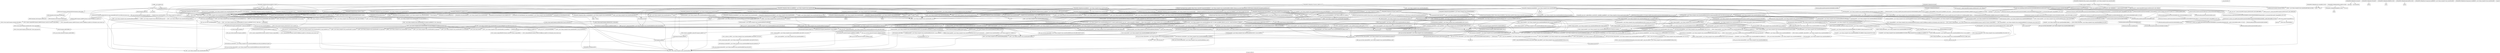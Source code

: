 digraph "Call graph: platform.ll" {
	label="Call graph: platform.ll";

	Node0x563cce1d3c80 [shape=record,label="{__cxx_global_var_init}"];
	Node0x563cce1d3c80 -> Node0x563cce1a6700;
	Node0x563cce1d3c80 -> Node0x563cce09a100;
	Node0x563cce1d3c80 -> Node0x563cce113ff0;
	Node0x563cce1d3c80 -> Node0x563cce1011a0;
	Node0x563cce1d3c80 -> Node0x563cce0c6e40;
	Node0x563cce1d3c80 -> Node0x563cce0d94c0;
	Node0x563cce1d3c80 -> Node0x563cce0d3370;
	Node0x563cce1d3c80 -> Node0x563cce1633e0;
	Node0x563cce1d3c80 -> Node0x563cce0755f0;
	Node0x563cce0d94c0 [shape=record,label="{_ZNSaI13compress_infoED2Ev}"];
	Node0x563cce0d94c0 -> Node0x563cce1fb4d0;
	Node0x563cce113ff0 [shape=record,label="{_ZN13compress_infoD2Ev}"];
	Node0x563cce113ff0 -> Node0x563cce0c6e40;
	Node0x563cce1011a0 [shape=record,label="{_ZNSaIcED1Ev}"];
	Node0x563cce0c6e40 [shape=record,label="{_ZNSt7__cxx1112basic_stringIcSt11char_traitsIcESaIcEED1Ev}"];
	Node0x563cce0342a0 [shape=record,label="{_ZNSt6vectorI13compress_infoSaIS0_EED2Ev}"];
	Node0x563cce0342a0 -> Node0x563cce035d30;
	Node0x563cce0342a0 -> Node0x563cce0378c0;
	Node0x563cce0342a0 -> Node0x563cce0341a0;
	Node0x563cce0342a0 -> Node0x563cce0f0990;
	Node0x563cce1a6700 [shape=record,label="{_ZNSaIcEC1Ev}"];
	Node0x563cce0734f0 [shape=record,label="{strchr}"];
	Node0x563cce0740a0 [shape=record,label="{MPI_Get_version}"];
	Node0x563cce075970 [shape=record,label="{_ZN9LAMMPS_NS8platform13compress_infoB5cxx11Ev}"];
	Node0x563cce075970 -> Node0x563cce1a6700;
	Node0x563cce075970 -> Node0x563cce09a100;
	Node0x563cce075970 -> Node0x563cce1011a0;
	Node0x563cce075970 -> Node0x563cce076590;
	Node0x563cce075970 -> Node0x563cce077ba0;
	Node0x563cce075970 -> Node0x563cce20db20;
	Node0x563cce075970 -> Node0x563cce20dba0;
	Node0x563cce075970 -> Node0x563cce0c6e40;
	Node0x563cce075970 -> Node0x563cce20dc20;
	Node0x563cce075970 -> Node0x563cce20a430;
	Node0x563cce075970 -> Node0x563cce0eb370;
	Node0x563cce075970 -> Node0x563cce1561b0;
	Node0x563cce075970 -> Node0x563cce05bb40;
	Node0x563cce075970 -> Node0x563cce04f240;
	Node0x563cce075970 -> Node0x563cce20a4b0;
	Node0x563cce075970 -> Node0x563cce063e50;
	Node0x563cce075970 -> Node0x563cce0561e0;
	Node0x563cce075970 -> Node0x563cce078070;
	Node0x563cce09a100 [shape=record,label="{_ZNSt7__cxx1112basic_stringIcSt11char_traitsIcESaIcEEC2IS3_EEPKcRKS3_}"];
	Node0x563cce09a100 -> Node0x563cce198580;
	Node0x563cce09a100 -> Node0x563cce1739d0;
	Node0x563cce09a100 -> Node0x563cce1561b0;
	Node0x563cce09a100 -> Node0x563cce11e9e0;
	Node0x563cce09a100 -> Node0x563cce035bf0;
	Node0x563cce037660 [shape=record,label="{__gxx_personality_v0}"];
	Node0x563cce0755f0 [shape=record,label="{_ZNSaI13compress_infoEC2Ev}"];
	Node0x563cce0755f0 -> Node0x563cce1c6d90;
	Node0x563cce1633e0 [shape=record,label="{_ZNSt6vectorI13compress_infoSaIS0_EEC2ESt16initializer_listIS0_ERKS1_}"];
	Node0x563cce1633e0 -> Node0x563cce1a6f70;
	Node0x563cce1633e0 -> Node0x563cce032c30;
	Node0x563cce1633e0 -> Node0x563cce033d60;
	Node0x563cce1633e0 -> Node0x563cce035db0;
	Node0x563cce1633e0 -> Node0x563cce0341a0;
	Node0x563cce063e50 [shape=record,label="{_ZN3fmt6v9_lmp7vformatB5cxx11ENS0_17basic_string_viewIcEENS0_17basic_format_argsINS0_20basic_format_contextINS0_8appenderEcEEEE}"];
	Node0x563cce069360 [shape=record,label="{_ZNSt7__cxx1112basic_stringIcSt11char_traitsIcESaIcEEaSEOS4_}"];
	Node0x563cce069580 [shape=record,label="{_ZN9LAMMPS_NS8platform15openmp_standardB5cxx11Ev}"];
	Node0x563cce069580 -> Node0x563cce1a6700;
	Node0x563cce069580 -> Node0x563cce09a100;
	Node0x563cce069580 -> Node0x563cce1011a0;
	Node0x563cce0d3370 [shape=record,label="{__cxa_atexit}"];
	Node0x563cce0d9430 [shape=record,label="{__cxx_global_var_init.15}"];
	Node0x563cce0d9430 -> Node0x563cce1fb920;
	Node0x563cce1fb920 [shape=record,label="{_ZNSt6chrono3_V212steady_clock3nowEv}"];
	Node0x563cce093850 [shape=record,label="{_ZN9LAMMPS_NS8platform7cputimeEv}"];
	Node0x563cce093850 -> Node0x563cce1d3d00;
	Node0x563cce093850 -> Node0x563cce080ff0;
	Node0x563cce1d3d00 [shape=record,label="{getrusage}"];
	Node0x563cce080ff0 [shape=record,label="{llvm.fmuladd.f64}"];
	Node0x563cce14f8a0 [shape=record,label="{_ZN9LAMMPS_NS8platform8walltimeEv}"];
	Node0x563cce14f8a0 -> Node0x563cce1fb920;
	Node0x563cce14f8a0 -> Node0x563cce1441d0;
	Node0x563cce14f8a0 -> Node0x563cce1066d0;
	Node0x563cce14f8a0 -> Node0x563cce146b70;
	Node0x563cce1441d0 [shape=record,label="{_ZNSt6chronomiINS_3_V212steady_clockENS_8durationIlSt5ratioILl1ELl1000000000EEEES6_EENSt11common_typeIJT0_T1_EE4typeERKNS_10time_pointIT_S8_EERKNSC_ISD_S9_EE}"];
	Node0x563cce1441d0 -> Node0x563cce1daeb0;
	Node0x563cce1441d0 -> Node0x563cce0361e0;
	Node0x563cce1066d0 [shape=record,label="{_ZNSt6chrono8durationIdSt5ratioILl1ELl1EEEC2IlS1_ILl1ELl1000000000EEvEERKNS0_IT_T0_EE}"];
	Node0x563cce1066d0 -> Node0x563cce035eb0;
	Node0x563cce1066d0 -> Node0x563cce146b70;
	Node0x563cce146b70 [shape=record,label="{_ZNKSt6chrono8durationIdSt5ratioILl1ELl1EEE5countEv}"];
	Node0x563cce037aa0 [shape=record,label="{_ZN9LAMMPS_NS8platform6usleepEi}"];
	Node0x563cce037aa0 -> Node0x563cce0329e0;
	Node0x563cce037aa0 -> Node0x563cce036150;
	Node0x563cce036150 [shape=record,label="{_ZNSt11this_thread9sleep_forIlSt5ratioILl1ELl1000000EEEEvRKNSt6chrono8durationIT_T0_EE}"];
	Node0x563cce036150 -> Node0x563cce035f40;
	Node0x563cce036150 -> Node0x563cce0360c0;
	Node0x563cce036150 -> Node0x563cce04ac70;
	Node0x563cce036150 -> Node0x563cce04e3e0;
	Node0x563cce036150 -> Node0x563cce04ea50;
	Node0x563cce036150 -> Node0x563cce04ef40;
	Node0x563cce036150 -> Node0x563cce0505a0;
	Node0x563cce036150 -> Node0x563cce050950;
	Node0x563cce036150 -> Node0x563cce050de0;
	Node0x563cce050de0 [shape=record,label="{__errno_location}"];
	Node0x563cce04e3e0 [shape=record,label="{_ZNSt6chronomiIlSt5ratioILl1ELl1000000EElS1_ILl1ELl1EEEENSt11common_typeIJNS_8durationIT_T0_EENS5_IT1_T2_EEEE4typeERKS8_RKSB_}"];
	Node0x563cce04e3e0 -> Node0x563cce04f240;
	Node0x563cce04e3e0 -> Node0x563cce148020;
	Node0x563cce04e3e0 -> Node0x563cce149bb0;
	Node0x563cce04e3e0 -> Node0x563cce1449e0;
	Node0x563cce0329e0 [shape=record,label="{_ZNSt6chrono8durationIlSt5ratioILl1ELl1000000EEEC2IivEERKT_}"];
	Node0x563cce0512d0 [shape=record,label="{_ZN9LAMMPS_NS8platform7os_infoB5cxx11Ev}"];
	Node0x563cce0512d0 -> Node0x563cce051d50;
	Node0x563cce0512d0 -> Node0x563cce0523c0;
	Node0x563cce0512d0 -> Node0x563cce052880;
	Node0x563cce0512d0 -> Node0x563cce1a6700;
	Node0x563cce0512d0 -> Node0x563cce09a100;
	Node0x563cce0512d0 -> Node0x563cce052d70;
	Node0x563cce0512d0 -> Node0x563cce0c6e40;
	Node0x563cce0512d0 -> Node0x563cce1011a0;
	Node0x563cce0512d0 -> Node0x563cce0561e0;
	Node0x563cce0512d0 -> Node0x563cce20cc50;
	Node0x563cce0512d0 -> Node0x563cce20cbd0;
	Node0x563cce0512d0 -> Node0x563cce20cb50;
	Node0x563cce0512d0 -> Node0x563cce20c950;
	Node0x563cce0512d0 -> Node0x563cce20cad0;
	Node0x563cce0512d0 -> Node0x563cce20ca50;
	Node0x563cce0512d0 -> Node0x563cce20c9d0;
	Node0x563cce0512d0 -> Node0x563cce055d20;
	Node0x563cce0512d0 -> Node0x563cce0556b0;
	Node0x563cce0512d0 -> Node0x563cce054230;
	Node0x563cce0512d0 -> Node0x563cce053700;
	Node0x563cce0512d0 -> Node0x563cce054720;
	Node0x563cce0512d0 -> Node0x563cce053d70;
	Node0x563cce051d50 [shape=record,label="{_ZNSt7__cxx1112basic_stringIcSt11char_traitsIcESaIcEEC1Ev}"];
	Node0x563cce0523c0 [shape=record,label="{uname}"];
	Node0x563cce052880 [shape=record,label="{_ZNSt7__cxx1112basic_stringIcSt11char_traitsIcESaIcEEaSEPKc}"];
	Node0x563cce052d70 [shape=record,label="{_ZN9LAMMPS_NS8platform16file_is_readableERKNSt7__cxx1112basic_stringIcSt11char_traitsIcESaIcEEE}"];
	Node0x563cce052d70 -> Node0x563cce20ccd0;
	Node0x563cce052d70 -> Node0x563cce20cd80;
	Node0x563cce052d70 -> Node0x563cce20ce00;
	Node0x563cce20c950 [shape=record,label="{_ZN9LAMMPS_NS14TextFileReaderC1ERKNSt7__cxx1112basic_stringIcSt11char_traitsIcESaIcEEES8_}"];
	Node0x563cce053700 [shape=record,label="{_ZN9LAMMPS_NS14TextFileReader11next_valuesEiRKNSt7__cxx1112basic_stringIcSt11char_traitsIcESaIcEEE}"];
	Node0x563cce053d70 [shape=record,label="{_ZN9LAMMPS_NS14ValueTokenizer5countEv}"];
	Node0x563cce054720 [shape=record,label="{_ZSteqIcSt11char_traitsIcESaIcEEbRKNSt7__cxx1112basic_stringIT_T0_T1_EEPKS5_}"];
	Node0x563cce054720 -> Node0x563cce20cee0;
	Node0x563cce054230 [shape=record,label="{_ZN9LAMMPS_NS14ValueTokenizer11next_stringB5cxx11Ev}"];
	Node0x563cce055d20 [shape=record,label="{_ZStplIcSt11char_traitsIcESaIcEENSt7__cxx1112basic_stringIT_T0_T1_EEPKS5_OS8_}"];
	Node0x563cce055d20 -> Node0x563cce0566d0;
	Node0x563cce055d20 -> Node0x563cce057890;
	Node0x563cce0556b0 [shape=record,label="{_ZN9LAMMPS_NS5utils4trimERKNSt7__cxx1112basic_stringIcSt11char_traitsIcESaIcEEE}"];
	Node0x563cce0561e0 [shape=record,label="{_ZNSt7__cxx1112basic_stringIcSt11char_traitsIcESaIcEEpLERKS4_}"];
	Node0x563cce20c9d0 [shape=record,label="{_ZN9LAMMPS_NS14ValueTokenizerD2Ev}"];
	Node0x563cce20c9d0 -> Node0x563cce057b90;
	Node0x563cce20ca50 [shape=record,label="{_ZN9LAMMPS_NS14TextFileReaderD1Ev}"];
	Node0x563cce20cad0 [shape=record,label="{llvm.eh.typeid.for}"];
	Node0x563cce20cb50 [shape=record,label="{__cxa_begin_catch}"];
	Node0x563cce20cbd0 [shape=record,label="{__cxa_end_catch}"];
	Node0x563cce20cc50 [shape=record,label="{_ZStplIcSt11char_traitsIcESaIcEENSt7__cxx1112basic_stringIT_T0_T1_EEOS8_PKS5_}"];
	Node0x563cce20cc50 -> Node0x563cce059730;
	Node0x563cce20cc50 -> Node0x563cce057890;
	Node0x563cce059a30 [shape=record,label="{_ZN9LAMMPS_NS8platform12cxx_standardB5cxx11Ev}"];
	Node0x563cce059a30 -> Node0x563cce1a6700;
	Node0x563cce059a30 -> Node0x563cce09a100;
	Node0x563cce059a30 -> Node0x563cce1011a0;
	Node0x563cce05ace0 [shape=record,label="{_ZN9LAMMPS_NS8platform13compiler_infoB5cxx11Ev}"];
	Node0x563cce05ace0 -> Node0x563cce1a6700;
	Node0x563cce05ace0 -> Node0x563cce09a100;
	Node0x563cce05ace0 -> Node0x563cce1011a0;
	Node0x563cce05ace0 -> Node0x563cce1561b0;
	Node0x563cce05ace0 -> Node0x563cce05bb40;
	Node0x563cce05ace0 -> Node0x563cce04f240;
	Node0x563cce05ace0 -> Node0x563cce05d7b0;
	Node0x563cce05ace0 -> Node0x563cce063e50;
	Node0x563cce05ace0 -> Node0x563cce069360;
	Node0x563cce05ace0 -> Node0x563cce0c6e40;
	Node0x563cce20b790 [shape=record,label="{_ZStplIcSt11char_traitsIcESaIcEENSt7__cxx1112basic_stringIT_T0_T1_EERKS8_S5_}"];
	Node0x563cce20b790 -> Node0x563cce09c8d0;
	Node0x563cce20b790 -> Node0x563cce0b9590;
	Node0x563cce20b790 -> Node0x563cce0c6e40;
	Node0x563cce20b8c0 [shape=record,label="{opendir}"];
	Node0x563cce20ba90 [shape=record,label="{readdir}"];
	Node0x563cce20bda0 [shape=record,label="{_ZNSt6vectorINSt7__cxx1112basic_stringIcSt11char_traitsIcESaIcEEESaIS5_EE9push_backERKS5_}"];
	Node0x563cce20bda0 -> Node0x563cce0bbb10;
	Node0x563cce20bda0 -> Node0x563cce07dd00;
	Node0x563cce20bda0 -> Node0x563cce0bc750;
	Node0x563cce20be20 [shape=record,label="{closedir}"];
	Node0x563cce0c6ca0 [shape=record,label="{_ZN9LAMMPS_NS8platform5chdirERKNSt7__cxx1112basic_stringIcSt11char_traitsIcESaIcEEE}"];
	Node0x563cce0c6ca0 -> Node0x563cce20ccd0;
	Node0x563cce0c6ca0 -> Node0x563cce0bef10;
	Node0x563cce0bef10 [shape=record,label="{chdir}"];
	Node0x563cce0bfc20 [shape=record,label="{_ZN9LAMMPS_NS8platform5mkdirERKNSt7__cxx1112basic_stringIcSt11char_traitsIcESaIcEEE}"];
	Node0x563cce0bfc20 -> Node0x563cce09c8d0;
	Node0x563cce0bfc20 -> Node0x563cce0c05c0;
	Node0x563cce0bfc20 -> Node0x563cce0c11c0;
	Node0x563cce0bfc20 -> Node0x563cce0c3c40;
	Node0x563cce0bfc20 -> Node0x563cce0c6e40;
	Node0x563cce0bfc20 -> Node0x563cce0c4650;
	Node0x563cce0bfc20 -> Node0x563cce0c49b0;
	Node0x563cce0bfc20 -> Node0x563cce0caf80;
	Node0x563cce0bfc20 -> Node0x563cce0c4db0;
	Node0x563cce0bfc20 -> Node0x563cce0ca0e0;
	Node0x563cce0bfc20 -> Node0x563cce069360;
	Node0x563cce0bfc20 -> Node0x563cce0c7230;
	Node0x563cce0bfc20 -> Node0x563cce20ccd0;
	Node0x563cce0bfc20 -> Node0x563cce20b660;
	Node0x563cce0bfc20 -> Node0x563cce0c8a40;
	Node0x563cce0bfc20 -> Node0x563cce0c7e00;
	Node0x563cce0bfc20 -> Node0x563cce0c5640;
	Node0x563cce0bfc20 -> Node0x563cce0c7860;
	Node0x563cce06b710 [shape=record,label="{_ZN9LAMMPS_NS8platform10mpi_vendorB5cxx11Ev}"];
	Node0x563cce06b710 -> Node0x563cce1a6700;
	Node0x563cce06b710 -> Node0x563cce09a100;
	Node0x563cce06b710 -> Node0x563cce1011a0;
	Node0x563cce06da50 [shape=record,label="{_ZN9LAMMPS_NS8platform8mpi_infoB5cxx11ERiS1_}"];
	Node0x563cce06da50 -> Node0x563cce06fd90;
	Node0x563cce06da50 -> Node0x563cce0734f0;
	Node0x563cce06da50 -> Node0x563cce0740a0;
	Node0x563cce06da50 -> Node0x563cce1a6700;
	Node0x563cce06da50 -> Node0x563cce09a100;
	Node0x563cce06da50 -> Node0x563cce1011a0;
	Node0x563cce06fd90 [shape=record,label="{MPI_Get_library_version}"];
	Node0x563cce20cd80 [shape=record,label="{fopen}"];
	Node0x563cce20ce00 [shape=record,label="{fclose}"];
	Node0x563cce0f8760 [shape=record,label="{_ZN9LAMMPS_NS8platform22has_compress_extensionERKNSt7__cxx1112basic_stringIcSt11char_traitsIcESaIcEEE}"];
	Node0x563cce0f8760 -> Node0x563cce0f99d0;
	Node0x563cce076590 [shape=record,label="{_ZNKSt6vectorI13compress_infoSaIS0_EE5beginEv}"];
	Node0x563cce076590 -> Node0x563cce07a460;
	Node0x563cce077ba0 [shape=record,label="{_ZNKSt6vectorI13compress_infoSaIS0_EE3endEv}"];
	Node0x563cce077ba0 -> Node0x563cce07a460;
	Node0x563cce20db20 [shape=record,label="{_ZN9__gnu_cxxneIPK13compress_infoSt6vectorIS1_SaIS1_EEEEbRKNS_17__normal_iteratorIT_T0_EESC_}"];
	Node0x563cce20db20 -> Node0x563cce07ae70;
	Node0x563cce20dba0 [shape=record,label="{_ZNK9__gnu_cxx17__normal_iteratorIPK13compress_infoSt6vectorIS1_SaIS1_EEEdeEv}"];
	Node0x563cce20dc20 [shape=record,label="{_ZN9LAMMPS_NS8platform13find_exe_pathERKNSt7__cxx1112basic_stringIcSt11char_traitsIcESaIcEEE}"];
	Node0x563cce20dc20 -> Node0x563cce20a430;
	Node0x563cce20dc20 -> Node0x563cce1a6700;
	Node0x563cce20dc20 -> Node0x563cce09a100;
	Node0x563cce20dc20 -> Node0x563cce1011a0;
	Node0x563cce20dc20 -> Node0x563cce082f20;
	Node0x563cce20dc20 -> Node0x563cce081d30;
	Node0x563cce20dc20 -> Node0x563cce0c6e40;
	Node0x563cce20dc20 -> Node0x563cce07d650;
	Node0x563cce20dc20 -> Node0x563cce0810d0;
	Node0x563cce20dc20 -> Node0x563cce20ccd0;
	Node0x563cce20dc20 -> Node0x563cce07d970;
	Node0x563cce20dc20 -> Node0x563cce07dd00;
	Node0x563cce20dc20 -> Node0x563cce07ea20;
	Node0x563cce20dc20 -> Node0x563cce07ef10;
	Node0x563cce20dc20 -> Node0x563cce07fb80;
	Node0x563cce20dc20 -> Node0x563cce080650;
	Node0x563cce07ea20 [shape=record,label="{_ZN9__gnu_cxxneIPNSt7__cxx1112basic_stringIcSt11char_traitsIcESaIcEEESt6vectorIS6_SaIS6_EEEEbRKNS_17__normal_iteratorIT_T0_EESG_}"];
	Node0x563cce07ea20 -> Node0x563cce09b120;
	Node0x563cce20a430 [shape=record,label="{_ZNKSt7__cxx1112basic_stringIcSt11char_traitsIcESaIcEE4sizeEv}"];
	Node0x563cce078070 [shape=record,label="{_ZN9__gnu_cxx17__normal_iteratorIPK13compress_infoSt6vectorIS1_SaIS1_EEEppEv}"];
	Node0x563cce0eb370 [shape=record,label="{_ZNSt7__cxx1112basic_stringIcSt11char_traitsIcESaIcEEpLEPKc}"];
	Node0x563cce172100 [shape=record,label="{_ZN9LAMMPS_NS8platform6putenvERKNSt7__cxx1112basic_stringIcSt11char_traitsIcESaIcEEE}"];
	Node0x563cce172100 -> Node0x563cce20a430;
	Node0x563cce172100 -> Node0x563cce0843a0;
	Node0x563cce172100 -> Node0x563cce20ccd0;
	Node0x563cce172100 -> Node0x563cce084cb0;
	Node0x563cce172100 -> Node0x563cce088fa0;
	Node0x563cce172100 -> Node0x563cce0c6e40;
	Node0x563cce0843a0 [shape=record,label="{_ZNKSt7__cxx1112basic_stringIcSt11char_traitsIcESaIcEE13find_first_ofEcm}"];
	Node0x563cce084cb0 [shape=record,label="{setenv}"];
	Node0x563cce20ccd0 [shape=record,label="{_ZNKSt7__cxx1112basic_stringIcSt11char_traitsIcESaIcEE5c_strEv}"];
	Node0x563cce088fa0 [shape=record,label="{_ZNKSt7__cxx1112basic_stringIcSt11char_traitsIcESaIcEE6substrEmm}"];
	Node0x563cce08afc0 [shape=record,label="{_ZN9LAMMPS_NS8platform8unsetenvERKNSt7__cxx1112basic_stringIcSt11char_traitsIcESaIcEEE}"];
	Node0x563cce08afc0 -> Node0x563cce20a430;
	Node0x563cce08afc0 -> Node0x563cce20ccd0;
	Node0x563cce08afc0 -> Node0x563cce08d770;
	Node0x563cce08d770 [shape=record,label="{unsetenv}"];
	Node0x563cce07d650 [shape=record,label="{_ZN9LAMMPS_NS8platform12list_pathenvERKNSt7__cxx1112basic_stringIcSt11char_traitsIcESaIcEEE}"];
	Node0x563cce07d650 -> Node0x563cce08e3c0;
	Node0x563cce07d650 -> Node0x563cce20ccd0;
	Node0x563cce07d650 -> Node0x563cce093a40;
	Node0x563cce07d650 -> Node0x563cce1a6700;
	Node0x563cce07d650 -> Node0x563cce09a100;
	Node0x563cce07d650 -> Node0x563cce1011a0;
	Node0x563cce07d650 -> Node0x563cce0843a0;
	Node0x563cce07d650 -> Node0x563cce088fa0;
	Node0x563cce07d650 -> Node0x563cce093e70;
	Node0x563cce07d650 -> Node0x563cce0c6e40;
	Node0x563cce07d650 -> Node0x563cce082f20;
	Node0x563cce08e3c0 [shape=record,label="{_ZNSt6vectorINSt7__cxx1112basic_stringIcSt11char_traitsIcESaIcEEESaIS5_EEC2Ev}"];
	Node0x563cce08e3c0 -> Node0x563cce095050;
	Node0x563cce093a40 [shape=record,label="{getenv}"];
	Node0x563cce093e70 [shape=record,label="{_ZNSt6vectorINSt7__cxx1112basic_stringIcSt11char_traitsIcESaIcEEESaIS5_EE9push_backEOS5_}"];
	Node0x563cce093e70 -> Node0x563cce095b90;
	Node0x563cce082f20 [shape=record,label="{_ZNSt6vectorINSt7__cxx1112basic_stringIcSt11char_traitsIcESaIcEEESaIS5_EED2Ev}"];
	Node0x563cce082f20 -> Node0x563cce097100;
	Node0x563cce082f20 -> Node0x563cce099660;
	Node0x563cce082f20 -> Node0x563cce099d80;
	Node0x563cce082f20 -> Node0x563cce0f0990;
	Node0x563cce07d970 [shape=record,label="{_ZNSt6vectorINSt7__cxx1112basic_stringIcSt11char_traitsIcESaIcEEESaIS5_EE5beginEv}"];
	Node0x563cce07d970 -> Node0x563cce09a460;
	Node0x563cce07dd00 [shape=record,label="{_ZNSt6vectorINSt7__cxx1112basic_stringIcSt11char_traitsIcESaIcEEESaIS5_EE3endEv}"];
	Node0x563cce07dd00 -> Node0x563cce09a460;
	Node0x563cce07ef10 [shape=record,label="{_ZNK9__gnu_cxx17__normal_iteratorIPNSt7__cxx1112basic_stringIcSt11char_traitsIcESaIcEEESt6vectorIS6_SaIS6_EEEdeEv}"];
	Node0x563cce07fb80 [shape=record,label="{_ZN9LAMMPS_NS8platform9path_joinERKNSt7__cxx1112basic_stringIcSt11char_traitsIcESaIcEEES8_}"];
	Node0x563cce07fb80 -> Node0x563cce09c620;
	Node0x563cce07fb80 -> Node0x563cce09c8d0;
	Node0x563cce07fb80 -> Node0x563cce0c6e40;
	Node0x563cce07fb80 -> Node0x563cce0561e0;
	Node0x563cce07fb80 -> Node0x563cce0a4280;
	Node0x563cce07fb80 -> Node0x563cce09d130;
	Node0x563cce07fb80 -> Node0x563cce20a430;
	Node0x563cce07fb80 -> Node0x563cce09dc80;
	Node0x563cce07fb80 -> Node0x563cce0a0470;
	Node0x563cce07fb80 -> Node0x563cce0a72e0;
	Node0x563cce07fb80 -> Node0x563cce088fa0;
	Node0x563cce080650 [shape=record,label="{llvm.memset.p0.i64}"];
	Node0x563cce0810d0 [shape=record,label="{stat}"];
	Node0x563cce081d30 [shape=record,label="{_ZN9__gnu_cxx17__normal_iteratorIPNSt7__cxx1112basic_stringIcSt11char_traitsIcESaIcEEESt6vectorIS6_SaIS6_EEEppEv}"];
	Node0x563cce0a6860 [shape=record,label="{_ZN9LAMMPS_NS8platform6dlopenERKNSt7__cxx1112basic_stringIcSt11char_traitsIcESaIcEEE}"];
	Node0x563cce0a6860 -> Node0x563cce20ccd0;
	Node0x563cce0a6860 -> Node0x563cce0a9180;
	Node0x563cce0a9180 [shape=record,label="{dlopen}"];
	Node0x563cce0a9ff0 [shape=record,label="{_ZN9LAMMPS_NS8platform7dlerrorB5cxx11Ev}"];
	Node0x563cce0a9ff0 -> Node0x563cce0aad80;
	Node0x563cce0a9ff0 -> Node0x563cce1a6700;
	Node0x563cce0a9ff0 -> Node0x563cce09a100;
	Node0x563cce0a9ff0 -> Node0x563cce1011a0;
	Node0x563cce0aad80 [shape=record,label="{dlerror}"];
	Node0x563cce0abbd0 [shape=record,label="{_ZN9LAMMPS_NS8platform7dlcloseEPv}"];
	Node0x563cce0abbd0 -> Node0x563cce0ac980;
	Node0x563cce0ac980 [shape=record,label="{dlclose}"];
	Node0x563cce0aeb50 [shape=record,label="{_ZN9LAMMPS_NS8platform5dlsymEPvRKNSt7__cxx1112basic_stringIcSt11char_traitsIcESaIcEEE}"];
	Node0x563cce0aeb50 -> Node0x563cce20ccd0;
	Node0x563cce0aeb50 -> Node0x563cce0aff20;
	Node0x563cce0aff20 [shape=record,label="{dlsym}"];
	Node0x563cce0b25b0 [shape=record,label="{_ZN9LAMMPS_NS8platform9guesspathEP8_IO_FILEPci}"];
	Node0x563cce0b25b0 -> Node0x563cce080650;
	Node0x563cce0b25b0 -> Node0x563cce0b3390;
	Node0x563cce0b25b0 -> Node0x563cce1a6700;
	Node0x563cce0b25b0 -> Node0x563cce09a100;
	Node0x563cce0b25b0 -> Node0x563cce0b4910;
	Node0x563cce0b25b0 -> Node0x563cce0b6e30;
	Node0x563cce0b25b0 -> Node0x563cce20ccd0;
	Node0x563cce0b25b0 -> Node0x563cce0b88e0;
	Node0x563cce0b25b0 -> Node0x563cce0c6e40;
	Node0x563cce0b25b0 -> Node0x563cce1011a0;
	Node0x563cce0b25b0 -> Node0x563cce20acd0;
	Node0x563cce0b3390 [shape=record,label="{fileno}"];
	Node0x563cce0b88e0 [shape=record,label="{readlink}"];
	Node0x563cce0b6e30 [shape=record,label="{_ZStplIcSt11char_traitsIcESaIcEENSt7__cxx1112basic_stringIT_T0_T1_EEOS8_S9_}"];
	Node0x563cce0b6e30 -> Node0x563cce20a430;
	Node0x563cce0b6e30 -> Node0x563cce057890;
	Node0x563cce0b6e30 -> Node0x563cce20ae10;
	Node0x563cce0b6e30 -> Node0x563cce20afc0;
	Node0x563cce0b6e30 -> Node0x563cce20af40;
	Node0x563cce0b4910 [shape=record,label="{_ZNSt7__cxx119to_stringEi}"];
	Node0x563cce0b4910 -> Node0x563cce20b040;
	Node0x563cce20acd0 [shape=record,label="{strncpy}"];
	Node0x563cce20b040 [shape=record,label="{_ZN9__gnu_cxx12__to_xstringINSt7__cxx1112basic_stringIcSt11char_traitsIcESaIcEEEcEET_PFiPT0_mPKS8_P13__va_list_tagEmSB_z}"];
	Node0x563cce20b040 -> Node0x563cce212d70;
	Node0x563cce20b040 -> Node0x563cce212e50;
	Node0x563cce20b040 -> Node0x563cce1a6700;
	Node0x563cce20b040 -> Node0x563cce212ed0;
	Node0x563cce20b040 -> Node0x563cce1011a0;
	Node0x563cce20b0f0 [shape=record,label="{_ZN9LAMMPS_NS8platform10is_consoleEP8_IO_FILE}"];
	Node0x563cce20b0f0 -> Node0x563cce0b3390;
	Node0x563cce20b0f0 -> Node0x563cce20b1a0;
	Node0x563cce20b1a0 [shape=record,label="{isatty}"];
	Node0x563cce20b220 [shape=record,label="{_ZN9LAMMPS_NS8platform17current_directoryB5cxx11Ev}"];
	Node0x563cce20b220 -> Node0x563cce051d50;
	Node0x563cce20b220 -> Node0x563cce20b2d0;
	Node0x563cce20b220 -> Node0x563cce20b3b0;
	Node0x563cce20b220 -> Node0x563cce052880;
	Node0x563cce20b220 -> Node0x563cce0c6e40;
	Node0x563cce20b220 -> Node0x563cce20b580;
	Node0x563cce20b2d0 [shape=record,label="{_Znam}"];
	Node0x563cce20b3b0 [shape=record,label="{getcwd}"];
	Node0x563cce20b580 [shape=record,label="{_ZdaPv}"];
	Node0x563cce20b660 [shape=record,label="{_ZN9LAMMPS_NS8platform17path_is_directoryERKNSt7__cxx1112basic_stringIcSt11char_traitsIcESaIcEEE}"];
	Node0x563cce20b660 -> Node0x563cce080650;
	Node0x563cce20b660 -> Node0x563cce20ccd0;
	Node0x563cce20b660 -> Node0x563cce0810d0;
	Node0x563cce20b710 [shape=record,label="{_ZN9LAMMPS_NS8platform14list_directoryERKNSt7__cxx1112basic_stringIcSt11char_traitsIcESaIcEEE}"];
	Node0x563cce20b710 -> Node0x563cce08e3c0;
	Node0x563cce20b710 -> Node0x563cce20b660;
	Node0x563cce20b710 -> Node0x563cce20b790;
	Node0x563cce20b710 -> Node0x563cce20ccd0;
	Node0x563cce20b710 -> Node0x563cce20b8c0;
	Node0x563cce20b710 -> Node0x563cce20ba90;
	Node0x563cce20b710 -> Node0x563cce1a6700;
	Node0x563cce20b710 -> Node0x563cce09a100;
	Node0x563cce20b710 -> Node0x563cce1011a0;
	Node0x563cce20b710 -> Node0x563cce054720;
	Node0x563cce20b710 -> Node0x563cce082f20;
	Node0x563cce20b710 -> Node0x563cce0c6e40;
	Node0x563cce20b710 -> Node0x563cce20be20;
	Node0x563cce20b710 -> Node0x563cce20bda0;
	Node0x563cce14cde0 [shape=record,label="{_ZN3fmt6v9_lmp6detail14to_string_viewIcSt11char_traitsIcESaIcEEENS0_17basic_string_viewIT_EERKNSt7__cxx1112basic_stringIS7_T0_T1_EE}"];
	Node0x563cce14cde0 -> Node0x563cce218190;
	Node0x563cce218190 [shape=record,label="{_ZN3fmt6v9_lmp17basic_string_viewIcEC2ISt11char_traitsIcESaIcEEERKNSt7__cxx1112basic_stringIcT_T0_EE}"];
	Node0x563cce218190 -> Node0x563cce10eea0;
	Node0x563cce218190 -> Node0x563cce20a430;
	Node0x563cce14e830 [shape=record,label="{_ZNK3fmt6v9_lmp17basic_string_viewIcE4dataEv}"];
	Node0x563cce1503f0 [shape=record,label="{_ZNK3fmt6v9_lmp17basic_string_viewIcE4sizeEv}"];
	Node0x563cce0d1c90 [shape=record,label="{_ZN9__gnu_cxx13new_allocatorINSt7__cxx1112basic_stringIcSt11char_traitsIcESaIcEEEED2Ev}"];
	Node0x563cce099660 [shape=record,label="{_ZSt8_DestroyIPNSt7__cxx1112basic_stringIcSt11char_traitsIcESaIcEEES5_EvT_S7_RSaIT0_E}"];
	Node0x563cce099660 -> Node0x563cce2182a0;
	Node0x563cce097100 [shape=record,label="{_ZNSt12_Vector_baseINSt7__cxx1112basic_stringIcSt11char_traitsIcESaIcEEESaIS5_EE19_M_get_Tp_allocatorEv}"];
	Node0x563cce099d80 [shape=record,label="{_ZNSt12_Vector_baseINSt7__cxx1112basic_stringIcSt11char_traitsIcESaIcEEESaIS5_EED2Ev}"];
	Node0x563cce099d80 -> Node0x563cce218320;
	Node0x563cce099d80 -> Node0x563cce2183d0;
	Node0x563cce099d80 -> Node0x563cce0f0990;
	Node0x563cce2182a0 [shape=record,label="{_ZSt8_DestroyIPNSt7__cxx1112basic_stringIcSt11char_traitsIcESaIcEEEEvT_S7_}"];
	Node0x563cce2182a0 -> Node0x563cce218560;
	Node0x563cce218560 [shape=record,label="{_ZNSt12_Destroy_auxILb0EE9__destroyIPNSt7__cxx1112basic_stringIcSt11char_traitsIcESaIcEEEEEvT_S9_}"];
	Node0x563cce218560 -> Node0x563cce150eb0;
	Node0x563cce150eb0 [shape=record,label="{_ZSt8_DestroyINSt7__cxx1112basic_stringIcSt11char_traitsIcESaIcEEEEvPT_}"];
	Node0x563cce150eb0 -> Node0x563cce0c6e40;
	Node0x563cce218320 [shape=record,label="{_ZNSt12_Vector_baseINSt7__cxx1112basic_stringIcSt11char_traitsIcESaIcEEESaIS5_EE13_M_deallocateEPS5_m}"];
	Node0x563cce218320 -> Node0x563cce151f10;
	Node0x563cce2183d0 [shape=record,label="{_ZNSt12_Vector_baseINSt7__cxx1112basic_stringIcSt11char_traitsIcESaIcEEESaIS5_EE12_Vector_implD2Ev}"];
	Node0x563cce2183d0 -> Node0x563cce0c3c40;
	Node0x563cce151f10 [shape=record,label="{_ZNSt16allocator_traitsISaINSt7__cxx1112basic_stringIcSt11char_traitsIcESaIcEEEEE10deallocateERS6_PS5_m}"];
	Node0x563cce151f10 -> Node0x563cce1558c0;
	Node0x563cce1558c0 [shape=record,label="{_ZN9__gnu_cxx13new_allocatorINSt7__cxx1112basic_stringIcSt11char_traitsIcESaIcEEEE10deallocateEPS6_m}"];
	Node0x563cce1558c0 -> Node0x563cce146320;
	Node0x563cce09c8d0 [shape=record,label="{_ZNSt7__cxx1112basic_stringIcSt11char_traitsIcESaIcEEC1ERKS4_}"];
	Node0x563cce0c05c0 [shape=record,label="{_ZNSaINSt7__cxx1112basic_stringIcSt11char_traitsIcESaIcEEEEC2Ev}"];
	Node0x563cce0c05c0 -> Node0x563cce0cfe90;
	Node0x563cce0c11c0 [shape=record,label="{_ZNSt5dequeINSt7__cxx1112basic_stringIcSt11char_traitsIcESaIcEEESaIS5_EEC2ESt16initializer_listIS5_ERKS6_}"];
	Node0x563cce0c11c0 -> Node0x563cce0ccec0;
	Node0x563cce0c11c0 -> Node0x563cce0ce420;
	Node0x563cce0c11c0 -> Node0x563cce0cf3a0;
	Node0x563cce0c11c0 -> Node0x563cce0d0310;
	Node0x563cce0c11c0 -> Node0x563cce0d0e70;
	Node0x563cce0d0310 [shape=record,label="{_ZNSt5dequeINSt7__cxx1112basic_stringIcSt11char_traitsIcESaIcEEESaIS5_EE19_M_range_initializeIPKS5_EEvT_SB_St20forward_iterator_tag}"];
	Node0x563cce0d0310 -> Node0x563cce15f260;
	Node0x563cce0d0310 -> Node0x563cce0d8830;
	Node0x563cce0d0310 -> Node0x563cce15eab0;
	Node0x563cce0d0310 -> Node0x563cce161bf0;
	Node0x563cce0d0310 -> Node0x563cce163970;
	Node0x563cce0d0310 -> Node0x563cce163f70;
	Node0x563cce0d0310 -> Node0x563cce0f0990;
	Node0x563cce0d0310 -> Node0x563cce1649e0;
	Node0x563cce0d0310 -> Node0x563cce20cb50;
	Node0x563cce0d0310 -> Node0x563cce0d2a40;
	Node0x563cce0d0310 -> Node0x563cce1652a0;
	Node0x563cce0d0310 -> Node0x563cce20cbd0;
	Node0x563cce0d0310 -> Node0x563cce165a90;
	Node0x563cce0d0310 -> Node0x563cce103020;
	Node0x563cce0c3c40 [shape=record,label="{_ZNSaINSt7__cxx1112basic_stringIcSt11char_traitsIcESaIcEEEED2Ev}"];
	Node0x563cce0c3c40 -> Node0x563cce0d1c90;
	Node0x563cce0c4650 [shape=record,label="{_ZN9LAMMPS_NS8platform12path_dirnameERKNSt7__cxx1112basic_stringIcSt11char_traitsIcESaIcEEE}"];
	Node0x563cce0c4650 -> Node0x563cce09d130;
	Node0x563cce0c4650 -> Node0x563cce1a6700;
	Node0x563cce0c4650 -> Node0x563cce09a100;
	Node0x563cce0c4650 -> Node0x563cce1011a0;
	Node0x563cce0c4650 -> Node0x563cce088fa0;
	Node0x563cce0c49b0 [shape=record,label="{_ZStneIcSt11char_traitsIcESaIcEEbRKNSt7__cxx1112basic_stringIT_T0_T1_EEPKS5_}"];
	Node0x563cce0c49b0 -> Node0x563cce054720;
	Node0x563cce0c4db0 [shape=record,label="{_ZNSt5dequeINSt7__cxx1112basic_stringIcSt11char_traitsIcESaIcEEESaIS5_EE10push_frontERKS5_}"];
	Node0x563cce0c4db0 -> Node0x563cce0bbb10;
	Node0x563cce0c4db0 -> Node0x563cce20d8e0;
	Node0x563cce0c5640 [shape=record,label="{_ZNSt5dequeINSt7__cxx1112basic_stringIcSt11char_traitsIcESaIcEEESaIS5_EE5beginEv}"];
	Node0x563cce0c5640 -> Node0x563cce0d2a40;
	Node0x563cce0c7860 [shape=record,label="{_ZNSt5dequeINSt7__cxx1112basic_stringIcSt11char_traitsIcESaIcEEESaIS5_EE3endEv}"];
	Node0x563cce0c7860 -> Node0x563cce0d2a40;
	Node0x563cce0c7e00 [shape=record,label="{_ZStneINSt7__cxx1112basic_stringIcSt11char_traitsIcESaIcEEERS5_PS5_EbRKSt15_Deque_iteratorIT_T0_T1_ESE_}"];
	Node0x563cce0c7e00 -> Node0x563cce0d4180;
	Node0x563cce0c8a40 [shape=record,label="{_ZNKSt15_Deque_iteratorINSt7__cxx1112basic_stringIcSt11char_traitsIcESaIcEEERS5_PS5_EdeEv}"];
	Node0x563cce0c7230 [shape=record,label="{mkdir}"];
	Node0x563cce0ca0e0 [shape=record,label="{_ZNSt15_Deque_iteratorINSt7__cxx1112basic_stringIcSt11char_traitsIcESaIcEEERS5_PS5_EppEv}"];
	Node0x563cce0ca0e0 -> Node0x563cce0d6e20;
	Node0x563cce0caf80 [shape=record,label="{_ZNSt5dequeINSt7__cxx1112basic_stringIcSt11char_traitsIcESaIcEEESaIS5_EED2Ev}"];
	Node0x563cce0caf80 -> Node0x563cce0c5640;
	Node0x563cce0caf80 -> Node0x563cce0c7860;
	Node0x563cce0caf80 -> Node0x563cce0d8830;
	Node0x563cce0caf80 -> Node0x563cce0da5b0;
	Node0x563cce0caf80 -> Node0x563cce0d0e70;
	Node0x563cce0caf80 -> Node0x563cce0f0990;
	Node0x563cce0da5b0 [shape=record,label="{_ZNSt5dequeINSt7__cxx1112basic_stringIcSt11char_traitsIcESaIcEEESaIS5_EE15_M_destroy_dataESt15_Deque_iteratorIS5_RS5_PS5_ESB_RKS6_}"];
	Node0x563cce0da5b0 -> Node0x563cce0d2a40;
	Node0x563cce0da5b0 -> Node0x563cce18aa50;
	Node0x563cce0dac50 [shape=record,label="{_ZN9LAMMPS_NS8platform5rmdirERKNSt7__cxx1112basic_stringIcSt11char_traitsIcESaIcEEE}"];
	Node0x563cce0dac50 -> Node0x563cce20b710;
	Node0x563cce0dac50 -> Node0x563cce07d970;
	Node0x563cce0dac50 -> Node0x563cce07dd00;
	Node0x563cce0dac50 -> Node0x563cce07ea20;
	Node0x563cce0dac50 -> Node0x563cce07ef10;
	Node0x563cce0dac50 -> Node0x563cce07fb80;
	Node0x563cce0dac50 -> Node0x563cce20b660;
	Node0x563cce0dac50 -> Node0x563cce0dac50;
	Node0x563cce0dac50 -> Node0x563cce0c6e40;
	Node0x563cce0dac50 -> Node0x563cce0e4f20;
	Node0x563cce0dac50 -> Node0x563cce082f20;
	Node0x563cce0dac50 -> Node0x563cce081d30;
	Node0x563cce0dac50 -> Node0x563cce20ccd0;
	Node0x563cce0dac50 -> Node0x563cce0df420;
	Node0x563cce0e4f20 [shape=record,label="{_ZN9LAMMPS_NS8platform6unlinkERKNSt7__cxx1112basic_stringIcSt11char_traitsIcESaIcEEE}"];
	Node0x563cce0e4f20 -> Node0x563cce20ccd0;
	Node0x563cce0e4f20 -> Node0x563cce0dfd90;
	Node0x563cce0df420 [shape=record,label="{rmdir}"];
	Node0x563cce0dfd90 [shape=record,label="{unlink}"];
	Node0x563cce0e1870 [shape=record,label="{_ZN9LAMMPS_NS8platform5ftellEP8_IO_FILE}"];
	Node0x563cce0e1870 -> Node0x563cce0e32e0;
	Node0x563cce0e32e0 [shape=record,label="{ftell}"];
	Node0x563cce0e4660 [shape=record,label="{_ZN9LAMMPS_NS8platform5fseekEP8_IO_FILEl}"];
	Node0x563cce0e4660 -> Node0x563cce0e6940;
	Node0x563cce0e6940 [shape=record,label="{fseek}"];
	Node0x563cce0e8dc0 [shape=record,label="{_ZN9LAMMPS_NS8platform9ftruncateEP8_IO_FILEl}"];
	Node0x563cce0e8dc0 -> Node0x563cce0e4660;
	Node0x563cce0e8dc0 -> Node0x563cce0b3390;
	Node0x563cce0e8dc0 -> Node0x563cce0e95a0;
	Node0x563cce0e95a0 [shape=record,label="{ftruncate}"];
	Node0x563cce0ea390 [shape=record,label="{_ZN9LAMMPS_NS8platform5popenERKNSt7__cxx1112basic_stringIcSt11char_traitsIcESaIcEEES8_}"];
	Node0x563cce0ea390 -> Node0x563cce054720;
	Node0x563cce0ea390 -> Node0x563cce20ccd0;
	Node0x563cce0ea390 -> Node0x563cce0ebce0;
	Node0x563cce0ebce0 [shape=record,label="{popen}"];
	Node0x563cce0f18b0 [shape=record,label="{_ZN9LAMMPS_NS8platform6pcloseEP8_IO_FILE}"];
	Node0x563cce0f18b0 -> Node0x563cce0eec70;
	Node0x563cce0eec70 [shape=record,label="{pclose}"];
	Node0x563cce0f03c0 [shape=record,label="{_ZN9LAMMPS_NS8platform13path_basenameERKNSt7__cxx1112basic_stringIcSt11char_traitsIcESaIcEEE}"];
	Node0x563cce0f03c0 -> Node0x563cce09d130;
	Node0x563cce0f03c0 -> Node0x563cce088fa0;
	Node0x563cce09d130 [shape=record,label="{_ZNKSt7__cxx1112basic_stringIcSt11char_traitsIcESaIcEE12find_last_ofEPKcm}"];
	Node0x563cce09c620 [shape=record,label="{_ZNKSt7__cxx1112basic_stringIcSt11char_traitsIcESaIcEE5emptyEv}"];
	Node0x563cce09dc80 [shape=record,label="{_ZNSt7__cxx1112basic_stringIcSt11char_traitsIcESaIcEE4backEv}"];
	Node0x563cce0a0470 [shape=record,label="{_ZNSt7__cxx1112basic_stringIcSt11char_traitsIcESaIcEE8pop_backEv}"];
	Node0x563cce0a72e0 [shape=record,label="{_ZNKSt7__cxx1112basic_stringIcSt11char_traitsIcESaIcEE13find_first_ofEPKcm}"];
	Node0x563cce0a4280 [shape=record,label="{_ZStplIcSt11char_traitsIcESaIcEENSt7__cxx1112basic_stringIT_T0_T1_EES5_OS8_}"];
	Node0x563cce0a4280 -> Node0x563cce0f5190;
	Node0x563cce0a4280 -> Node0x563cce057890;
	Node0x563cce1557d0 [shape=record,label="{_ZNSt15_Deque_iteratorINSt7__cxx1112basic_stringIcSt11char_traitsIcESaIcEEERS5_PS5_EC2Ev}"];
	Node0x563cce16da50 [shape=record,label="{_ZN9__gnu_cxx13new_allocatorINSt7__cxx1112basic_stringIcSt11char_traitsIcESaIcEEEEC2ERKS7_}"];
	Node0x563cce0f99d0 [shape=record,label="{_ZL18find_compress_typeRKNSt7__cxx1112basic_stringIcSt11char_traitsIcESaIcEEE}"];
	Node0x563cce0f99d0 -> Node0x563cce0facb0;
	Node0x563cce0f99d0 -> Node0x563cce088fa0;
	Node0x563cce0f99d0 -> Node0x563cce076590;
	Node0x563cce0f99d0 -> Node0x563cce077ba0;
	Node0x563cce0f99d0 -> Node0x563cce20db20;
	Node0x563cce0f99d0 -> Node0x563cce20dba0;
	Node0x563cce0f99d0 -> Node0x563cce0fc520;
	Node0x563cce0f99d0 -> Node0x563cce078070;
	Node0x563cce0f99d0 -> Node0x563cce0c6e40;
	Node0x563cce0f99d0 -> Node0x563cce212710;
	Node0x563cce212790 [shape=record,label="{_ZN9LAMMPS_NS8platform15compressed_readERKNSt7__cxx1112basic_stringIcSt11char_traitsIcESaIcEEE}"];
	Node0x563cce0fc520 [shape=record,label="{_ZSteqIcEN9__gnu_cxx11__enable_ifIXsr9__is_charIT_EE7__valueEbE6__typeERKNSt7__cxx1112basic_stringIS2_St11char_traitsIS2_ESaIS2_EEESC_}"];
	Node0x563cce0fc520 -> Node0x563cce20a430;
	Node0x563cce0fc520 -> Node0x563cce0f0990;
	Node0x563cce0fc520 -> Node0x563cce10eea0;
	Node0x563cce0fc520 -> Node0x563cce10cd80;
	Node0x563cce212810 [shape=record,label="{_ZN9LAMMPS_NS8platform16compressed_writeERKNSt7__cxx1112basic_stringIcSt11char_traitsIcESaIcEEE}"];
	Node0x563cce0361e0 [shape=record,label="{_ZNSt6chronomiIlSt5ratioILl1ELl1000000000EElS2_EENSt11common_typeIJNS_8durationIT_T0_EENS4_IT1_T2_EEEE4typeERKS7_RKSA_}"];
	Node0x563cce0361e0 -> Node0x563cce04f240;
	Node0x563cce0361e0 -> Node0x563cce0505a0;
	Node0x563cce0361e0 -> Node0x563cce2129a0;
	Node0x563cce1daeb0 [shape=record,label="{_ZNKSt6chrono10time_pointINS_3_V212steady_clockENS_8durationIlSt5ratioILl1ELl1000000000EEEEE16time_since_epochEv}"];
	Node0x563cce1daeb0 -> Node0x563cce04f240;
	Node0x563cce04f240 [shape=record,label="{llvm.memcpy.p0.p0.i64}"];
	Node0x563cce0505a0 [shape=record,label="{_ZNKSt6chrono8durationIlSt5ratioILl1ELl1000000000EEE5countEv}"];
	Node0x563cce2129a0 [shape=record,label="{_ZNSt6chrono8durationIlSt5ratioILl1ELl1000000000EEEC2IlvEERKT_}"];
	Node0x563cce035eb0 [shape=record,label="{_ZNSt6chrono13duration_castINS_8durationIdSt5ratioILl1ELl1EEEElS2_ILl1ELl1000000000EEEENSt9enable_ifIXsr13__is_durationIT_EE5valueES7_E4typeERKNS1_IT0_T1_EE}"];
	Node0x563cce035eb0 -> Node0x563cce212a20;
	Node0x563cce212a20 [shape=record,label="{_ZNSt6chrono20__duration_cast_implINS_8durationIdSt5ratioILl1ELl1EEEES2_ILl1ELl1000000000EEdLb1ELb0EE6__castIlS5_EES4_RKNS1_IT_T0_EE}"];
	Node0x563cce212a20 -> Node0x563cce0505a0;
	Node0x563cce212a20 -> Node0x563cce212b00;
	Node0x563cce212b00 [shape=record,label="{_ZNSt6chrono8durationIdSt5ratioILl1ELl1EEEC2IdvEERKT_}"];
	Node0x563cce057b90 [shape=record,label="{_ZN9LAMMPS_NS9TokenizerD2Ev}"];
	Node0x563cce057b90 -> Node0x563cce0c6e40;
	Node0x563cce095050 [shape=record,label="{_ZNSt12_Vector_baseINSt7__cxx1112basic_stringIcSt11char_traitsIcESaIcEEESaIS5_EEC2Ev}"];
	Node0x563cce095050 -> Node0x563cce212be0;
	Node0x563cce212be0 [shape=record,label="{_ZNSt12_Vector_baseINSt7__cxx1112basic_stringIcSt11char_traitsIcESaIcEEESaIS5_EE12_Vector_implC2Ev}"];
	Node0x563cce212be0 -> Node0x563cce0c05c0;
	Node0x563cce212be0 -> Node0x563cce212c90;
	Node0x563cce212c90 [shape=record,label="{_ZNSt12_Vector_baseINSt7__cxx1112basic_stringIcSt11char_traitsIcESaIcEEESaIS5_EE17_Vector_impl_dataC2Ev}"];
	Node0x563cce0cfe90 [shape=record,label="{_ZN9__gnu_cxx13new_allocatorINSt7__cxx1112basic_stringIcSt11char_traitsIcESaIcEEEEC2Ev}"];
	Node0x563cce2130a0 [shape=record,label="{vsnprintf}"];
	Node0x563cce212d70 [shape=record,label="{llvm.va_start}"];
	Node0x563cce212e50 [shape=record,label="{llvm.va_end}"];
	Node0x563cce212ed0 [shape=record,label="{_ZNSt7__cxx1112basic_stringIcSt11char_traitsIcESaIcEEC2IPcvEET_S7_RKS3_}"];
	Node0x563cce212ed0 -> Node0x563cce198580;
	Node0x563cce212ed0 -> Node0x563cce1739d0;
	Node0x563cce212ed0 -> Node0x563cce213150;
	Node0x563cce212ed0 -> Node0x563cce035bf0;
	Node0x563cce198580 [shape=record,label="{_ZNSt7__cxx1112basic_stringIcSt11char_traitsIcESaIcEE13_M_local_dataEv}"];
	Node0x563cce1739d0 [shape=record,label="{_ZNSt7__cxx1112basic_stringIcSt11char_traitsIcESaIcEE12_Alloc_hiderC1EPcRKS3_}"];
	Node0x563cce213150 [shape=record,label="{_ZNSt7__cxx1112basic_stringIcSt11char_traitsIcESaIcEE12_M_constructIPcEEvT_S7_}"];
	Node0x563cce213150 -> Node0x563cce213200;
	Node0x563cce035bf0 [shape=record,label="{_ZNSt7__cxx1112basic_stringIcSt11char_traitsIcESaIcEE12_Alloc_hiderD2Ev}"];
	Node0x563cce035bf0 -> Node0x563cce2132b0;
	Node0x563cce213200 [shape=record,label="{_ZNSt7__cxx1112basic_stringIcSt11char_traitsIcESaIcEE16_M_construct_auxIPcEEvT_S7_St12__false_type}"];
	Node0x563cce213200 -> Node0x563cce213360;
	Node0x563cce213360 [shape=record,label="{_ZNSt7__cxx1112basic_stringIcSt11char_traitsIcESaIcEE12_M_constructIPcEEvT_S7_St20forward_iterator_tag}"];
	Node0x563cce213360 -> Node0x563cce213410;
	Node0x563cce213360 -> Node0x563cce2134c0;
	Node0x563cce213360 -> Node0x563cce213540;
	Node0x563cce213360 -> Node0x563cce213670;
	Node0x563cce213360 -> Node0x563cce0ff110;
	Node0x563cce213360 -> Node0x563cce100bf0;
	Node0x563cce213360 -> Node0x563cce101100;
	Node0x563cce213360 -> Node0x563cce101960;
	Node0x563cce213360 -> Node0x563cce20cb50;
	Node0x563cce213360 -> Node0x563cce102510;
	Node0x563cce213360 -> Node0x563cce103020;
	Node0x563cce213360 -> Node0x563cce20cbd0;
	Node0x563cce213360 -> Node0x563cce104da0;
	Node0x563cce213360 -> Node0x563cce0f0990;
	Node0x563cce213410 [shape=record,label="{_ZN9__gnu_cxx17__is_null_pointerIcEEbPT_}"];
	Node0x563cce2134c0 [shape=record,label="{_ZSt19__throw_logic_errorPKc}"];
	Node0x563cce213540 [shape=record,label="{_ZSt8distanceIPcENSt15iterator_traitsIT_E15difference_typeES2_S2_}"];
	Node0x563cce213540 -> Node0x563cce1057b0;
	Node0x563cce213540 -> Node0x563cce1063f0;
	Node0x563cce0ff110 [shape=record,label="{_ZNSt7__cxx1112basic_stringIcSt11char_traitsIcESaIcEE7_M_dataEPc}"];
	Node0x563cce213670 [shape=record,label="{_ZNSt7__cxx1112basic_stringIcSt11char_traitsIcESaIcEE9_M_createERmm}"];
	Node0x563cce100bf0 [shape=record,label="{_ZNSt7__cxx1112basic_stringIcSt11char_traitsIcESaIcEE11_M_capacityEm}"];
	Node0x563cce101960 [shape=record,label="{_ZNSt7__cxx1112basic_stringIcSt11char_traitsIcESaIcEE13_S_copy_charsEPcS5_S5_}"];
	Node0x563cce101100 [shape=record,label="{_ZNKSt7__cxx1112basic_stringIcSt11char_traitsIcESaIcEE7_M_dataEv}"];
	Node0x563cce102510 [shape=record,label="{_ZNSt7__cxx1112basic_stringIcSt11char_traitsIcESaIcEE10_M_disposeEv}"];
	Node0x563cce103020 [shape=record,label="{__cxa_rethrow}"];
	Node0x563cce0f0990 [shape=record,label="{__clang_call_terminate}"];
	Node0x563cce0f0990 -> Node0x563cce20cb50;
	Node0x563cce0f0990 -> Node0x563cce10aba0;
	Node0x563cce10aba0 [shape=record,label="{_ZSt9terminatev}"];
	Node0x563cce104da0 [shape=record,label="{_ZNSt7__cxx1112basic_stringIcSt11char_traitsIcESaIcEE13_M_set_lengthEm}"];
	Node0x563cce1063f0 [shape=record,label="{_ZSt10__distanceIPcENSt15iterator_traitsIT_E15difference_typeES2_S2_St26random_access_iterator_tag}"];
	Node0x563cce1057b0 [shape=record,label="{_ZSt19__iterator_categoryIPcENSt15iterator_traitsIT_E17iterator_categoryERKS2_}"];
	Node0x563cce2132b0 [shape=record,label="{_ZNSaIcED2Ev}"];
	Node0x563cce0facb0 [shape=record,label="{_ZNKSt7__cxx1112basic_stringIcSt11char_traitsIcESaIcEE12find_last_ofEcm}"];
	Node0x563cce212710 [shape=record,label="{_ZNKSt6vectorI13compress_infoSaIS0_EEixEm}"];
	Node0x563cce10cd80 [shape=record,label="{_ZNSt11char_traitsIcE7compareEPKcS2_m}"];
	Node0x563cce10cd80 -> Node0x563cce1a3280;
	Node0x563cce10cd80 -> Node0x563cce10d990;
	Node0x563cce10cd80 -> Node0x563cce10de60;
	Node0x563cce10eea0 [shape=record,label="{_ZNKSt7__cxx1112basic_stringIcSt11char_traitsIcESaIcEE4dataEv}"];
	Node0x563cce1a3280 [shape=record,label="{llvm.is.constant.i64}"];
	Node0x563cce10d990 [shape=record,label="{_ZNSt11char_traitsIcE2ltERKcS2_}"];
	Node0x563cce10de60 [shape=record,label="{memcmp}"];
	Node0x563cce20ae10 [shape=record,label="{_ZNKSt7__cxx1112basic_stringIcSt11char_traitsIcESaIcEE8capacityEv}"];
	Node0x563cce20af40 [shape=record,label="{_ZNSt7__cxx1112basic_stringIcSt11char_traitsIcESaIcEE6insertEmRKS4_}"];
	Node0x563cce20afc0 [shape=record,label="{_ZNSt7__cxx1112basic_stringIcSt11char_traitsIcESaIcEE6appendERKS4_}"];
	Node0x563cce057890 [shape=record,label="{_ZNSt7__cxx1112basic_stringIcSt11char_traitsIcESaIcEEC1EOS4_}"];
	Node0x563cce0566d0 [shape=record,label="{_ZNSt7__cxx1112basic_stringIcSt11char_traitsIcESaIcEE6insertEmPKc}"];
	Node0x563cce11e9e0 [shape=record,label="{_ZNSt7__cxx1112basic_stringIcSt11char_traitsIcESaIcEE12_M_constructIPKcEEvT_S8_}"];
	Node0x563cce11e9e0 -> Node0x563cce110f40;
	Node0x563cce1561b0 [shape=record,label="{_ZNSt11char_traitsIcE6lengthEPKc}"];
	Node0x563cce1561b0 -> Node0x563cce112f60;
	Node0x563cce1561b0 -> Node0x563cce114160;
	Node0x563cce110f40 [shape=record,label="{_ZNSt7__cxx1112basic_stringIcSt11char_traitsIcESaIcEE16_M_construct_auxIPKcEEvT_S8_St12__false_type}"];
	Node0x563cce110f40 -> Node0x563cce1149c0;
	Node0x563cce1149c0 [shape=record,label="{_ZNSt7__cxx1112basic_stringIcSt11char_traitsIcESaIcEE12_M_constructIPKcEEvT_S8_St20forward_iterator_tag}"];
	Node0x563cce1149c0 -> Node0x563cce1163f0;
	Node0x563cce1149c0 -> Node0x563cce2134c0;
	Node0x563cce1149c0 -> Node0x563cce1d88b0;
	Node0x563cce1149c0 -> Node0x563cce213670;
	Node0x563cce1149c0 -> Node0x563cce0ff110;
	Node0x563cce1149c0 -> Node0x563cce100bf0;
	Node0x563cce1149c0 -> Node0x563cce101100;
	Node0x563cce1149c0 -> Node0x563cce117790;
	Node0x563cce1149c0 -> Node0x563cce20cb50;
	Node0x563cce1149c0 -> Node0x563cce102510;
	Node0x563cce1149c0 -> Node0x563cce103020;
	Node0x563cce1149c0 -> Node0x563cce20cbd0;
	Node0x563cce1149c0 -> Node0x563cce104da0;
	Node0x563cce1149c0 -> Node0x563cce0f0990;
	Node0x563cce1163f0 [shape=record,label="{_ZN9__gnu_cxx17__is_null_pointerIKcEEbPT_}"];
	Node0x563cce1d88b0 [shape=record,label="{_ZSt8distanceIPKcENSt15iterator_traitsIT_E15difference_typeES3_S3_}"];
	Node0x563cce1d88b0 -> Node0x563cce119f70;
	Node0x563cce1d88b0 -> Node0x563cce1187d0;
	Node0x563cce117790 [shape=record,label="{_ZNSt7__cxx1112basic_stringIcSt11char_traitsIcESaIcEE13_S_copy_charsEPcPKcS7_}"];
	Node0x563cce1187d0 [shape=record,label="{_ZSt10__distanceIPKcENSt15iterator_traitsIT_E15difference_typeES3_S3_St26random_access_iterator_tag}"];
	Node0x563cce119f70 [shape=record,label="{_ZSt19__iterator_categoryIPKcENSt15iterator_traitsIT_E17iterator_categoryERKS3_}"];
	Node0x563cce112f60 [shape=record,label="{_ZN9__gnu_cxx11char_traitsIcE6lengthEPKc}"];
	Node0x563cce112f60 -> Node0x563cce119150;
	Node0x563cce114160 [shape=record,label="{strlen}"];
	Node0x563cce119150 [shape=record,label="{_ZN9__gnu_cxx11char_traitsIcE2eqERKcS3_}"];
	Node0x563cce1c6d90 [shape=record,label="{_ZN9__gnu_cxx13new_allocatorI13compress_infoEC2Ev}"];
	Node0x563cce1fb4d0 [shape=record,label="{_ZN9__gnu_cxx13new_allocatorI13compress_infoED2Ev}"];
	Node0x563cce1a6f70 [shape=record,label="{_ZNSt12_Vector_baseI13compress_infoSaIS0_EEC2ERKS1_}"];
	Node0x563cce1a6f70 -> Node0x563cce11ac80;
	Node0x563cce035db0 [shape=record,label="{_ZNSt6vectorI13compress_infoSaIS0_EE19_M_range_initializeIPKS0_EEvT_S6_St20forward_iterator_tag}"];
	Node0x563cce035db0 -> Node0x563cce11b200;
	Node0x563cce035db0 -> Node0x563cce035d30;
	Node0x563cce035db0 -> Node0x563cce11dd40;
	Node0x563cce035db0 -> Node0x563cce11e520;
	Node0x563cce035db0 -> Node0x563cce11e920;
	Node0x563cce032c30 [shape=record,label="{_ZNKSt16initializer_listI13compress_infoE5beginEv}"];
	Node0x563cce033d60 [shape=record,label="{_ZNKSt16initializer_listI13compress_infoE3endEv}"];
	Node0x563cce033d60 -> Node0x563cce032c30;
	Node0x563cce033d60 -> Node0x563cce11ecb0;
	Node0x563cce0341a0 [shape=record,label="{_ZNSt12_Vector_baseI13compress_infoSaIS0_EED2Ev}"];
	Node0x563cce0341a0 -> Node0x563cce11f570;
	Node0x563cce0341a0 -> Node0x563cce11ffa0;
	Node0x563cce0341a0 -> Node0x563cce0f0990;
	Node0x563cce11ac80 [shape=record,label="{_ZNSt12_Vector_baseI13compress_infoSaIS0_EE12_Vector_implC2ERKS1_}"];
	Node0x563cce11ac80 -> Node0x563cce120f30;
	Node0x563cce11ac80 -> Node0x563cce122040;
	Node0x563cce122040 [shape=record,label="{_ZNSt12_Vector_baseI13compress_infoSaIS0_EE17_Vector_impl_dataC2Ev}"];
	Node0x563cce0d8740 [shape=record,label="{_ZN9__gnu_cxx13new_allocatorI13compress_infoEC2ERKS2_}"];
	Node0x563cce11b200 [shape=record,label="{_ZSt8distanceIPK13compress_infoENSt15iterator_traitsIT_E15difference_typeES4_S4_}"];
	Node0x563cce11b200 -> Node0x563cce122110;
	Node0x563cce11b200 -> Node0x563cce123aa0;
	Node0x563cce11e520 [shape=record,label="{_ZNSt12_Vector_baseI13compress_infoSaIS0_EE11_M_allocateEm}"];
	Node0x563cce11e520 -> Node0x563cce125980;
	Node0x563cce11dd40 [shape=record,label="{_ZNSt6vectorI13compress_infoSaIS0_EE17_S_check_init_lenEmRKS1_}"];
	Node0x563cce11dd40 -> Node0x563cce120f30;
	Node0x563cce11dd40 -> Node0x563cce126550;
	Node0x563cce11dd40 -> Node0x563cce0d94c0;
	Node0x563cce11dd40 -> Node0x563cce1271a0;
	Node0x563cce035d30 [shape=record,label="{_ZNSt12_Vector_baseI13compress_infoSaIS0_EE19_M_get_Tp_allocatorEv}"];
	Node0x563cce11e920 [shape=record,label="{_ZSt22__uninitialized_copy_aIPK13compress_infoPS0_S0_ET0_T_S5_S4_RSaIT1_E}"];
	Node0x563cce11e920 -> Node0x563cce128b60;
	Node0x563cce123aa0 [shape=record,label="{_ZSt10__distanceIPK13compress_infoENSt15iterator_traitsIT_E15difference_typeES4_S4_St26random_access_iterator_tag}"];
	Node0x563cce122110 [shape=record,label="{_ZSt19__iterator_categoryIPK13compress_infoENSt15iterator_traitsIT_E17iterator_categoryERKS4_}"];
	Node0x563cce125980 [shape=record,label="{_ZNSt16allocator_traitsISaI13compress_infoEE8allocateERS1_m}"];
	Node0x563cce125980 -> Node0x563cce129a00;
	Node0x563cce129a00 [shape=record,label="{_ZN9__gnu_cxx13new_allocatorI13compress_infoE8allocateEmPKv}"];
	Node0x563cce129a00 -> Node0x563cce0846c0;
	Node0x563cce129a00 -> Node0x563cce12cff0;
	Node0x563cce129a00 -> Node0x563cce12c880;
	Node0x563cce0846c0 [shape=record,label="{_ZNK9__gnu_cxx13new_allocatorI13compress_infoE8max_sizeEv}"];
	Node0x563cce12cff0 [shape=record,label="{_ZSt17__throw_bad_allocv}"];
	Node0x563cce12c880 [shape=record,label="{_Znwm}"];
	Node0x563cce126550 [shape=record,label="{_ZNSt6vectorI13compress_infoSaIS0_EE11_S_max_sizeERKS1_}"];
	Node0x563cce126550 -> Node0x563cce136540;
	Node0x563cce126550 -> Node0x563cce132860;
	Node0x563cce126550 -> Node0x563cce0f0990;
	Node0x563cce120f30 [shape=record,label="{_ZNSaI13compress_infoEC2ERKS0_}"];
	Node0x563cce120f30 -> Node0x563cce0d8740;
	Node0x563cce1271a0 [shape=record,label="{_ZSt20__throw_length_errorPKc}"];
	Node0x563cce136540 [shape=record,label="{_ZNSt16allocator_traitsISaI13compress_infoEE8max_sizeERKS1_}"];
	Node0x563cce136540 -> Node0x563cce0846c0;
	Node0x563cce132860 [shape=record,label="{_ZSt3minImERKT_S2_S2_}"];
	Node0x563cce128b60 [shape=record,label="{_ZSt18uninitialized_copyIPK13compress_infoPS0_ET0_T_S5_S4_}"];
	Node0x563cce128b60 -> Node0x563cce132e30;
	Node0x563cce132e30 [shape=record,label="{_ZNSt20__uninitialized_copyILb0EE13__uninit_copyIPK13compress_infoPS2_EET0_T_S7_S6_}"];
	Node0x563cce132e30 -> Node0x563cce134f50;
	Node0x563cce132e30 -> Node0x563cce20cb50;
	Node0x563cce132e30 -> Node0x563cce0738e0;
	Node0x563cce132e30 -> Node0x563cce103020;
	Node0x563cce132e30 -> Node0x563cce20cbd0;
	Node0x563cce132e30 -> Node0x563cce136d80;
	Node0x563cce132e30 -> Node0x563cce0f0990;
	Node0x563cce134f50 [shape=record,label="{_ZSt10_ConstructI13compress_infoJRKS0_EEvPT_DpOT0_}"];
	Node0x563cce134f50 -> Node0x563cce1383b0;
	Node0x563cce0738e0 [shape=record,label="{_ZSt8_DestroyIP13compress_infoEvT_S2_}"];
	Node0x563cce0738e0 -> Node0x563cce138f70;
	Node0x563cce136d80 [shape=record,label="{llvm.trap}"];
	Node0x563cce1383b0 [shape=record,label="{_ZN13compress_infoC2ERKS_}"];
	Node0x563cce1383b0 -> Node0x563cce09c8d0;
	Node0x563cce1383b0 -> Node0x563cce0c6e40;
	Node0x563cce138f70 [shape=record,label="{_ZNSt12_Destroy_auxILb0EE9__destroyIP13compress_infoEEvT_S4_}"];
	Node0x563cce138f70 -> Node0x563cce13b0f0;
	Node0x563cce13b0f0 [shape=record,label="{_ZSt8_DestroyI13compress_infoEvPT_}"];
	Node0x563cce13b0f0 -> Node0x563cce113ff0;
	Node0x563cce11ecb0 [shape=record,label="{_ZNKSt16initializer_listI13compress_infoE4sizeEv}"];
	Node0x563cce11f570 [shape=record,label="{_ZNSt12_Vector_baseI13compress_infoSaIS0_EE13_M_deallocateEPS0_m}"];
	Node0x563cce11f570 -> Node0x563cce138e60;
	Node0x563cce11ffa0 [shape=record,label="{_ZNSt12_Vector_baseI13compress_infoSaIS0_EE12_Vector_implD2Ev}"];
	Node0x563cce11ffa0 -> Node0x563cce0d94c0;
	Node0x563cce138e60 [shape=record,label="{_ZNSt16allocator_traitsISaI13compress_infoEE10deallocateERS1_PS0_m}"];
	Node0x563cce138e60 -> Node0x563cce13a850;
	Node0x563cce13a850 [shape=record,label="{_ZN9__gnu_cxx13new_allocatorI13compress_infoE10deallocateEPS1_m}"];
	Node0x563cce13a850 -> Node0x563cce146320;
	Node0x563cce146320 [shape=record,label="{_ZdlPv}"];
	Node0x563cce0378c0 [shape=record,label="{_ZSt8_DestroyIP13compress_infoS0_EvT_S2_RSaIT0_E}"];
	Node0x563cce0378c0 -> Node0x563cce0738e0;
	Node0x563cce07a460 [shape=record,label="{_ZN9__gnu_cxx17__normal_iteratorIPK13compress_infoSt6vectorIS1_SaIS1_EEEC2ERKS3_}"];
	Node0x563cce07ae70 [shape=record,label="{_ZNK9__gnu_cxx17__normal_iteratorIPK13compress_infoSt6vectorIS1_SaIS1_EEE4baseEv}"];
	Node0x563cce0360c0 [shape=record,label="{_ZNSt6chronoleIlSt5ratioILl1ELl1000000EElS2_EEbRKNS_8durationIT_T0_EERKNS3_IT1_T2_EE}"];
	Node0x563cce0360c0 -> Node0x563cce140c00;
	Node0x563cce035f40 [shape=record,label="{_ZNSt6chrono8durationIlSt5ratioILl1ELl1000000EEE4zeroEv}"];
	Node0x563cce035f40 -> Node0x563cce1432a0;
	Node0x563cce035f40 -> Node0x563cce1449e0;
	Node0x563cce035f40 -> Node0x563cce0f0990;
	Node0x563cce04ac70 [shape=record,label="{_ZNSt6chrono13duration_castINS_8durationIlSt5ratioILl1ELl1EEEElS2_ILl1ELl1000000EEEENSt9enable_ifIXsr13__is_durationIT_EE5valueES7_E4typeERKNS1_IT0_T1_EE}"];
	Node0x563cce04ac70 -> Node0x563cce0e7650;
	Node0x563cce04ea50 [shape=record,label="{_ZNSt6chrono13duration_castINS_8durationIlSt5ratioILl1ELl1000000000EEEElS2_ILl1ELl1000000EEEENSt9enable_ifIXsr13__is_durationIT_EE5valueES7_E4typeERKNS1_IT0_T1_EE}"];
	Node0x563cce04ea50 -> Node0x563cce09b9d0;
	Node0x563cce0e7650 [shape=record,label="{_ZNSt6chrono20__duration_cast_implINS_8durationIlSt5ratioILl1ELl1EEEES2_ILl1ELl1000000EElLb1ELb0EE6__castIlS5_EES4_RKNS1_IT_T0_EE}"];
	Node0x563cce0e7650 -> Node0x563cce148020;
	Node0x563cce0e7650 -> Node0x563cce149c20;
	Node0x563cce04ef40 [shape=record,label="{_ZNKSt6chrono8durationIlSt5ratioILl1ELl1EEE5countEv}"];
	Node0x563cce050950 [shape=record,label="{nanosleep}"];
	Node0x563cce140c00 [shape=record,label="{_ZNSt6chronoltIlSt5ratioILl1ELl1000000EElS2_EEbRKNS_8durationIT_T0_EERKNS3_IT1_T2_EE}"];
	Node0x563cce140c00 -> Node0x563cce04f240;
	Node0x563cce140c00 -> Node0x563cce148020;
	Node0x563cce148020 [shape=record,label="{_ZNKSt6chrono8durationIlSt5ratioILl1ELl1000000EEE5countEv}"];
	Node0x563cce1432a0 [shape=record,label="{_ZNSt6chrono15duration_valuesIlE4zeroEv}"];
	Node0x563cce1449e0 [shape=record,label="{_ZNSt6chrono8durationIlSt5ratioILl1ELl1000000EEEC2IlvEERKT_}"];
	Node0x563cce149c20 [shape=record,label="{_ZNSt6chrono8durationIlSt5ratioILl1ELl1EEEC2IlvEERKT_}"];
	Node0x563cce09b9d0 [shape=record,label="{_ZNSt6chrono20__duration_cast_implINS_8durationIlSt5ratioILl1ELl1000000000EEEES2_ILl1000ELl1EElLb0ELb1EE6__castIlS2_ILl1ELl1000000EEEES4_RKNS1_IT_T0_EE}"];
	Node0x563cce09b9d0 -> Node0x563cce148020;
	Node0x563cce09b9d0 -> Node0x563cce2129a0;
	Node0x563cce149bb0 [shape=record,label="{_ZNSt6chrono8durationIlSt5ratioILl1ELl1000000EEEC2IlS1_ILl1ELl1EEvEERKNS0_IT_T0_EE}"];
	Node0x563cce149bb0 -> Node0x563cce149f60;
	Node0x563cce149bb0 -> Node0x563cce148020;
	Node0x563cce149f60 [shape=record,label="{_ZNSt6chrono13duration_castINS_8durationIlSt5ratioILl1ELl1000000EEEElS2_ILl1ELl1EEEENSt9enable_ifIXsr13__is_durationIT_EE5valueES7_E4typeERKNS1_IT0_T1_EE}"];
	Node0x563cce149f60 -> Node0x563cce14ab40;
	Node0x563cce14ab40 [shape=record,label="{_ZNSt6chrono20__duration_cast_implINS_8durationIlSt5ratioILl1ELl1000000EEEES2_ILl1000000ELl1EElLb0ELb1EE6__castIlS2_ILl1ELl1EEEES4_RKNS1_IT_T0_EE}"];
	Node0x563cce14ab40 -> Node0x563cce04ef40;
	Node0x563cce14ab40 -> Node0x563cce1449e0;
	Node0x563cce20cee0 [shape=record,label="{_ZNKSt7__cxx1112basic_stringIcSt11char_traitsIcESaIcEE7compareEPKc}"];
	Node0x563cce059730 [shape=record,label="{_ZNSt7__cxx1112basic_stringIcSt11char_traitsIcESaIcEE6appendEPKc}"];
	Node0x563cce05d7b0 [shape=record,label="{_ZN3fmt6v9_lmp16make_format_argsINS0_20basic_format_contextINS0_8appenderEcEEJRA100_KcEEENS0_16format_arg_storeIT_JDpNSt9remove_cvINSt16remove_referenceIT0_E4typeEE4typeEEEEDpOSC_}"];
	Node0x563cce05d7b0 -> Node0x563cce04f240;
	Node0x563cce20a4b0 [shape=record,label="{_ZN3fmt6v9_lmp16make_format_argsINS0_20basic_format_contextINS0_8appenderEcEEJRKNSt7__cxx1112basic_stringIcSt11char_traitsIcESaIcEEESC_EEENS0_16format_arg_storeIT_JDpNSt9remove_cvINSt16remove_referenceIT0_E4typeEE4typeEEEEDpOSH_}"];
	Node0x563cce20a4b0 -> Node0x563cce14cde0;
	Node0x563cce20a4b0 -> Node0x563cce04f240;
	Node0x563cce20a4b0 -> Node0x563cce14e830;
	Node0x563cce20a4b0 -> Node0x563cce1503f0;
	Node0x563cce095b90 [shape=record,label="{_ZNSt6vectorINSt7__cxx1112basic_stringIcSt11char_traitsIcESaIcEEESaIS5_EE12emplace_backIJS5_EEERS5_DpOT_}"];
	Node0x563cce095b90 -> Node0x563cce156490;
	Node0x563cce095b90 -> Node0x563cce07dd00;
	Node0x563cce095b90 -> Node0x563cce157fc0;
	Node0x563cce095b90 -> Node0x563cce151e00;
	Node0x563cce156490 [shape=record,label="{_ZNSt16allocator_traitsISaINSt7__cxx1112basic_stringIcSt11char_traitsIcESaIcEEEEE9constructIS5_JS5_EEEvRS6_PT_DpOT0_}"];
	Node0x563cce156490 -> Node0x563cce151c00;
	Node0x563cce157fc0 [shape=record,label="{_ZNSt6vectorINSt7__cxx1112basic_stringIcSt11char_traitsIcESaIcEEESaIS5_EE17_M_realloc_insertIJS5_EEEvN9__gnu_cxx17__normal_iteratorIPS5_S7_EEDpOT_}"];
	Node0x563cce157fc0 -> Node0x563cce159e00;
	Node0x563cce157fc0 -> Node0x563cce07d970;
	Node0x563cce157fc0 -> Node0x563cce15b300;
	Node0x563cce157fc0 -> Node0x563cce160eb0;
	Node0x563cce157fc0 -> Node0x563cce156490;
	Node0x563cce157fc0 -> Node0x563cce09b120;
	Node0x563cce157fc0 -> Node0x563cce097100;
	Node0x563cce157fc0 -> Node0x563cce15db00;
	Node0x563cce157fc0 -> Node0x563cce218320;
	Node0x563cce151e00 [shape=record,label="{_ZNSt6vectorINSt7__cxx1112basic_stringIcSt11char_traitsIcESaIcEEESaIS5_EE4backEv}"];
	Node0x563cce151e00 -> Node0x563cce07dd00;
	Node0x563cce151e00 -> Node0x563cce218870;
	Node0x563cce151e00 -> Node0x563cce07ef10;
	Node0x563cce151c00 [shape=record,label="{_ZN9__gnu_cxx13new_allocatorINSt7__cxx1112basic_stringIcSt11char_traitsIcESaIcEEEE9constructIS6_JS6_EEEvPT_DpOT0_}"];
	Node0x563cce151c00 -> Node0x563cce057890;
	Node0x563cce159e00 [shape=record,label="{_ZNKSt6vectorINSt7__cxx1112basic_stringIcSt11char_traitsIcESaIcEEESaIS5_EE12_M_check_lenEmPKc}"];
	Node0x563cce159e00 -> Node0x563cce2189a0;
	Node0x563cce159e00 -> Node0x563cce218a50;
	Node0x563cce159e00 -> Node0x563cce1271a0;
	Node0x563cce159e00 -> Node0x563cce218b80;
	Node0x563cce15b300 [shape=record,label="{_ZN9__gnu_cxxmiIPNSt7__cxx1112basic_stringIcSt11char_traitsIcESaIcEEESt6vectorIS6_SaIS6_EEEENS_17__normal_iteratorIT_T0_E15difference_typeERKSE_SH_}"];
	Node0x563cce15b300 -> Node0x563cce09b120;
	Node0x563cce160eb0 [shape=record,label="{_ZNSt12_Vector_baseINSt7__cxx1112basic_stringIcSt11char_traitsIcESaIcEEESaIS5_EE11_M_allocateEm}"];
	Node0x563cce160eb0 -> Node0x563cce218e90;
	Node0x563cce15db00 [shape=record,label="{_ZNSt6vectorINSt7__cxx1112basic_stringIcSt11char_traitsIcESaIcEEESaIS5_EE11_S_relocateEPS5_S8_S8_RS6_}"];
	Node0x563cce15db00 -> Node0x563cce218f10;
	Node0x563cce09b120 [shape=record,label="{_ZNK9__gnu_cxx17__normal_iteratorIPNSt7__cxx1112basic_stringIcSt11char_traitsIcESaIcEEESt6vectorIS6_SaIS6_EEE4baseEv}"];
	Node0x563cce218f10 [shape=record,label="{_ZNSt6vectorINSt7__cxx1112basic_stringIcSt11char_traitsIcESaIcEEESaIS5_EE14_S_do_relocateEPS5_S8_S8_RS6_St17integral_constantIbLb1EE}"];
	Node0x563cce218f10 -> Node0x563cce2193f0;
	Node0x563cce2189a0 [shape=record,label="{_ZNKSt6vectorINSt7__cxx1112basic_stringIcSt11char_traitsIcESaIcEEESaIS5_EE8max_sizeEv}"];
	Node0x563cce2189a0 -> Node0x563cce218fc0;
	Node0x563cce2189a0 -> Node0x563cce219070;
	Node0x563cce218a50 [shape=record,label="{_ZNKSt6vectorINSt7__cxx1112basic_stringIcSt11char_traitsIcESaIcEEESaIS5_EE4sizeEv}"];
	Node0x563cce218b80 [shape=record,label="{_ZSt3maxImERKT_S2_S2_}"];
	Node0x563cce219070 [shape=record,label="{_ZNSt6vectorINSt7__cxx1112basic_stringIcSt11char_traitsIcESaIcEEESaIS5_EE11_S_max_sizeERKS6_}"];
	Node0x563cce219070 -> Node0x563cce219150;
	Node0x563cce219070 -> Node0x563cce132860;
	Node0x563cce218fc0 [shape=record,label="{_ZNKSt12_Vector_baseINSt7__cxx1112basic_stringIcSt11char_traitsIcESaIcEEESaIS5_EE19_M_get_Tp_allocatorEv}"];
	Node0x563cce219150 [shape=record,label="{_ZNSt16allocator_traitsISaINSt7__cxx1112basic_stringIcSt11char_traitsIcESaIcEEEEE8max_sizeERKS6_}"];
	Node0x563cce219150 -> Node0x563cce219230;
	Node0x563cce219230 [shape=record,label="{_ZNK9__gnu_cxx13new_allocatorINSt7__cxx1112basic_stringIcSt11char_traitsIcESaIcEEEE8max_sizeEv}"];
	Node0x563cce218e90 [shape=record,label="{_ZNSt16allocator_traitsISaINSt7__cxx1112basic_stringIcSt11char_traitsIcESaIcEEEEE8allocateERS6_m}"];
	Node0x563cce218e90 -> Node0x563cce2192b0;
	Node0x563cce2192b0 [shape=record,label="{_ZN9__gnu_cxx13new_allocatorINSt7__cxx1112basic_stringIcSt11char_traitsIcESaIcEEEE8allocateEmPKv}"];
	Node0x563cce2192b0 -> Node0x563cce219230;
	Node0x563cce2192b0 -> Node0x563cce12cff0;
	Node0x563cce2192b0 -> Node0x563cce12c880;
	Node0x563cce2193f0 [shape=record,label="{_ZSt12__relocate_aIPNSt7__cxx1112basic_stringIcSt11char_traitsIcESaIcEEES6_SaIS5_EET0_T_S9_S8_RT1_}"];
	Node0x563cce2193f0 -> Node0x563cce219470;
	Node0x563cce2193f0 -> Node0x563cce2195d0;
	Node0x563cce2195d0 [shape=record,label="{_ZSt14__relocate_a_1IPNSt7__cxx1112basic_stringIcSt11char_traitsIcESaIcEEES6_SaIS5_EET0_T_S9_S8_RT1_}"];
	Node0x563cce2195d0 -> Node0x563cce219650;
	Node0x563cce219470 [shape=record,label="{_ZSt12__niter_baseIPNSt7__cxx1112basic_stringIcSt11char_traitsIcESaIcEEEET_S7_}"];
	Node0x563cce219650 [shape=record,label="{_ZSt19__relocate_object_aINSt7__cxx1112basic_stringIcSt11char_traitsIcESaIcEEES5_SaIS5_EEvPT_PT0_RT1_}"];
	Node0x563cce219650 -> Node0x563cce156490;
	Node0x563cce219650 -> Node0x563cce219700;
	Node0x563cce219700 [shape=record,label="{_ZNSt16allocator_traitsISaINSt7__cxx1112basic_stringIcSt11char_traitsIcESaIcEEEEE7destroyIS5_EEvRS6_PT_}"];
	Node0x563cce219700 -> Node0x563cce219780;
	Node0x563cce219780 [shape=record,label="{_ZN9__gnu_cxx13new_allocatorINSt7__cxx1112basic_stringIcSt11char_traitsIcESaIcEEEE7destroyIS6_EEvPT_}"];
	Node0x563cce219780 -> Node0x563cce0c6e40;
	Node0x563cce218870 [shape=record,label="{_ZNK9__gnu_cxx17__normal_iteratorIPNSt7__cxx1112basic_stringIcSt11char_traitsIcESaIcEEESt6vectorIS6_SaIS6_EEEmiEl}"];
	Node0x563cce218870 -> Node0x563cce09a460;
	Node0x563cce09a460 [shape=record,label="{_ZN9__gnu_cxx17__normal_iteratorIPNSt7__cxx1112basic_stringIcSt11char_traitsIcESaIcEEESt6vectorIS6_SaIS6_EEEC2ERKS7_}"];
	Node0x563cce0b9590 [shape=record,label="{_ZNSt7__cxx1112basic_stringIcSt11char_traitsIcESaIcEE6appendEmc}"];
	Node0x563cce0bbb10 [shape=record,label="{_ZNSt16allocator_traitsISaINSt7__cxx1112basic_stringIcSt11char_traitsIcESaIcEEEEE9constructIS5_JRKS5_EEEvRS6_PT_DpOT0_}"];
	Node0x563cce0bbb10 -> Node0x563cce219890;
	Node0x563cce0bc750 [shape=record,label="{_ZNSt6vectorINSt7__cxx1112basic_stringIcSt11char_traitsIcESaIcEEESaIS5_EE17_M_realloc_insertIJRKS5_EEEvN9__gnu_cxx17__normal_iteratorIPS5_S7_EEDpOT_}"];
	Node0x563cce0bc750 -> Node0x563cce159e00;
	Node0x563cce0bc750 -> Node0x563cce07d970;
	Node0x563cce0bc750 -> Node0x563cce15b300;
	Node0x563cce0bc750 -> Node0x563cce160eb0;
	Node0x563cce0bc750 -> Node0x563cce0bbb10;
	Node0x563cce0bc750 -> Node0x563cce09b120;
	Node0x563cce0bc750 -> Node0x563cce097100;
	Node0x563cce0bc750 -> Node0x563cce15db00;
	Node0x563cce0bc750 -> Node0x563cce0f0990;
	Node0x563cce0bc750 -> Node0x563cce218320;
	Node0x563cce0bc750 -> Node0x563cce103020;
	Node0x563cce0bc750 -> Node0x563cce20cb50;
	Node0x563cce0bc750 -> Node0x563cce219700;
	Node0x563cce0bc750 -> Node0x563cce20cbd0;
	Node0x563cce0bc750 -> Node0x563cce099660;
	Node0x563cce219890 [shape=record,label="{_ZN9__gnu_cxx13new_allocatorINSt7__cxx1112basic_stringIcSt11char_traitsIcESaIcEEEE9constructIS6_JRKS6_EEEvPT_DpOT0_}"];
	Node0x563cce219890 -> Node0x563cce09c8d0;
	Node0x563cce0ccec0 [shape=record,label="{_ZNSt11_Deque_baseINSt7__cxx1112basic_stringIcSt11char_traitsIcESaIcEEESaIS5_EEC2ERKS6_}"];
	Node0x563cce0ccec0 -> Node0x563cce15dd60;
	Node0x563cce0ce420 [shape=record,label="{_ZNKSt16initializer_listINSt7__cxx1112basic_stringIcSt11char_traitsIcESaIcEEEE5beginEv}"];
	Node0x563cce0cf3a0 [shape=record,label="{_ZNKSt16initializer_listINSt7__cxx1112basic_stringIcSt11char_traitsIcESaIcEEEE3endEv}"];
	Node0x563cce0cf3a0 -> Node0x563cce0ce420;
	Node0x563cce0cf3a0 -> Node0x563cce166250;
	Node0x563cce0d0e70 [shape=record,label="{_ZNSt11_Deque_baseINSt7__cxx1112basic_stringIcSt11char_traitsIcESaIcEEESaIS5_EED2Ev}"];
	Node0x563cce0d0e70 -> Node0x563cce166c40;
	Node0x563cce0d0e70 -> Node0x563cce167790;
	Node0x563cce0d0e70 -> Node0x563cce166000;
	Node0x563cce15dd60 [shape=record,label="{_ZNSt11_Deque_baseINSt7__cxx1112basic_stringIcSt11char_traitsIcESaIcEEESaIS5_EE11_Deque_implC2ERKS6_}"];
	Node0x563cce15dd60 -> Node0x563cce16aa80;
	Node0x563cce15dd60 -> Node0x563cce1557d0;
	Node0x563cce16aa80 [shape=record,label="{_ZNSaINSt7__cxx1112basic_stringIcSt11char_traitsIcESaIcEEEEC2ERKS5_}"];
	Node0x563cce16aa80 -> Node0x563cce16da50;
	Node0x563cce15f260 [shape=record,label="{_ZSt8distanceIPKNSt7__cxx1112basic_stringIcSt11char_traitsIcESaIcEEEENSt15iterator_traitsIT_E15difference_typeES9_S9_}"];
	Node0x563cce15f260 -> Node0x563cce16e340;
	Node0x563cce15f260 -> Node0x563cce170340;
	Node0x563cce161bf0 [shape=record,label="{_ZNSt11_Deque_baseINSt7__cxx1112basic_stringIcSt11char_traitsIcESaIcEEESaIS5_EE17_M_initialize_mapEm}"];
	Node0x563cce161bf0 -> Node0x563cce171060;
	Node0x563cce161bf0 -> Node0x563cce218b80;
	Node0x563cce161bf0 -> Node0x563cce171b90;
	Node0x563cce161bf0 -> Node0x563cce172b90;
	Node0x563cce161bf0 -> Node0x563cce20cb50;
	Node0x563cce161bf0 -> Node0x563cce167790;
	Node0x563cce161bf0 -> Node0x563cce103020;
	Node0x563cce161bf0 -> Node0x563cce20cbd0;
	Node0x563cce161bf0 -> Node0x563cce0d6e20;
	Node0x563cce161bf0 -> Node0x563cce0f0990;
	Node0x563cce16e340 [shape=record,label="{_ZSt19__iterator_categoryIPKNSt7__cxx1112basic_stringIcSt11char_traitsIcESaIcEEEENSt15iterator_traitsIT_E17iterator_categoryERKS9_}"];
	Node0x563cce15eab0 [shape=record,label="{_ZNSt5dequeINSt7__cxx1112basic_stringIcSt11char_traitsIcESaIcEEESaIS5_EE17_S_check_init_lenEmRKS6_}"];
	Node0x563cce15eab0 -> Node0x563cce173040;
	Node0x563cce15eab0 -> Node0x563cce1271a0;
	Node0x563cce0d8830 [shape=record,label="{_ZNSt11_Deque_baseINSt7__cxx1112basic_stringIcSt11char_traitsIcESaIcEEESaIS5_EE19_M_get_Tp_allocatorEv}"];
	Node0x563cce163f70 [shape=record,label="{_ZSt7advanceIPKNSt7__cxx1112basic_stringIcSt11char_traitsIcESaIcEEEmEvRT_T0_}"];
	Node0x563cce163f70 -> Node0x563cce16e340;
	Node0x563cce163f70 -> Node0x563cce173d80;
	Node0x563cce163970 [shape=record,label="{_ZNSt5dequeINSt7__cxx1112basic_stringIcSt11char_traitsIcESaIcEEESaIS5_EE14_S_buffer_sizeEv}"];
	Node0x563cce163970 -> Node0x563cce171060;
	Node0x563cce1649e0 [shape=record,label="{_ZSt22__uninitialized_copy_aIPKNSt7__cxx1112basic_stringIcSt11char_traitsIcESaIcEEEPS5_S5_ET0_T_SA_S9_RSaIT1_E}"];
	Node0x563cce1649e0 -> Node0x563cce172aa0;
	Node0x563cce165a90 [shape=record,label="{_ZSt8_DestroyISt15_Deque_iteratorINSt7__cxx1112basic_stringIcSt11char_traitsIcESaIcEEERS6_PS6_ES6_EvT_SA_RSaIT0_E}"];
	Node0x563cce165a90 -> Node0x563cce0d2a40;
	Node0x563cce165a90 -> Node0x563cce175fc0;
	Node0x563cce0d2a40 [shape=record,label="{_ZNSt15_Deque_iteratorINSt7__cxx1112basic_stringIcSt11char_traitsIcESaIcEEERS5_PS5_EC2ERKS8_}"];
	Node0x563cce1652a0 [shape=record,label="{_ZNSt15_Deque_iteratorINSt7__cxx1112basic_stringIcSt11char_traitsIcESaIcEEERS5_PS5_EC2ES7_PS7_}"];
	Node0x563cce1652a0 -> Node0x563cce1774b0;
	Node0x563cce170340 [shape=record,label="{_ZSt10__distanceIPKNSt7__cxx1112basic_stringIcSt11char_traitsIcESaIcEEEENSt15iterator_traitsIT_E15difference_typeES9_S9_St26random_access_iterator_tag}"];
	Node0x563cce171060 [shape=record,label="{_ZSt16__deque_buf_sizem}"];
	Node0x563cce171b90 [shape=record,label="{_ZNSt11_Deque_baseINSt7__cxx1112basic_stringIcSt11char_traitsIcESaIcEEESaIS5_EE15_M_allocate_mapEm}"];
	Node0x563cce171b90 -> Node0x563cce178040;
	Node0x563cce171b90 -> Node0x563cce178c20;
	Node0x563cce171b90 -> Node0x563cce09ac70;
	Node0x563cce172b90 [shape=record,label="{_ZNSt11_Deque_baseINSt7__cxx1112basic_stringIcSt11char_traitsIcESaIcEEESaIS5_EE15_M_create_nodesEPPS5_S9_}"];
	Node0x563cce172b90 -> Node0x563cce180f90;
	Node0x563cce172b90 -> Node0x563cce20cb50;
	Node0x563cce172b90 -> Node0x563cce166c40;
	Node0x563cce172b90 -> Node0x563cce103020;
	Node0x563cce172b90 -> Node0x563cce20cbd0;
	Node0x563cce172b90 -> Node0x563cce0f0990;
	Node0x563cce167790 [shape=record,label="{_ZNSt11_Deque_baseINSt7__cxx1112basic_stringIcSt11char_traitsIcESaIcEEESaIS5_EE17_M_deallocate_mapEPPS5_m}"];
	Node0x563cce167790 -> Node0x563cce178040;
	Node0x563cce167790 -> Node0x563cce17d9a0;
	Node0x563cce167790 -> Node0x563cce09ac70;
	Node0x563cce167790 -> Node0x563cce0f0990;
	Node0x563cce0d6e20 [shape=record,label="{_ZNSt15_Deque_iteratorINSt7__cxx1112basic_stringIcSt11char_traitsIcESaIcEEERS5_PS5_E11_M_set_nodeEPS7_}"];
	Node0x563cce0d6e20 -> Node0x563cce1774b0;
	Node0x563cce178040 [shape=record,label="{_ZNKSt11_Deque_baseINSt7__cxx1112basic_stringIcSt11char_traitsIcESaIcEEESaIS5_EE20_M_get_map_allocatorEv}"];
	Node0x563cce178040 -> Node0x563cce17f320;
	Node0x563cce178040 -> Node0x563cce181060;
	Node0x563cce178c20 [shape=record,label="{_ZNSt16allocator_traitsISaIPNSt7__cxx1112basic_stringIcSt11char_traitsIcESaIcEEEEE8allocateERS7_m}"];
	Node0x563cce178c20 -> Node0x563cce182010;
	Node0x563cce09ac70 [shape=record,label="{_ZNSaIPNSt7__cxx1112basic_stringIcSt11char_traitsIcESaIcEEEED2Ev}"];
	Node0x563cce09ac70 -> Node0x563cce1833d0;
	Node0x563cce17f320 [shape=record,label="{_ZNKSt11_Deque_baseINSt7__cxx1112basic_stringIcSt11char_traitsIcESaIcEEESaIS5_EE19_M_get_Tp_allocatorEv}"];
	Node0x563cce181060 [shape=record,label="{_ZNSaIPNSt7__cxx1112basic_stringIcSt11char_traitsIcESaIcEEEEC2IS4_EERKSaIT_E}"];
	Node0x563cce181060 -> Node0x563cce184980;
	Node0x563cce184980 [shape=record,label="{_ZN9__gnu_cxx13new_allocatorIPNSt7__cxx1112basic_stringIcSt11char_traitsIcESaIcEEEEC2Ev}"];
	Node0x563cce182010 [shape=record,label="{_ZN9__gnu_cxx13new_allocatorIPNSt7__cxx1112basic_stringIcSt11char_traitsIcESaIcEEEE8allocateEmPKv}"];
	Node0x563cce182010 -> Node0x563cce1851c0;
	Node0x563cce182010 -> Node0x563cce12cff0;
	Node0x563cce182010 -> Node0x563cce12c880;
	Node0x563cce1851c0 [shape=record,label="{_ZNK9__gnu_cxx13new_allocatorIPNSt7__cxx1112basic_stringIcSt11char_traitsIcESaIcEEEE8max_sizeEv}"];
	Node0x563cce1833d0 [shape=record,label="{_ZN9__gnu_cxx13new_allocatorIPNSt7__cxx1112basic_stringIcSt11char_traitsIcESaIcEEEED2Ev}"];
	Node0x563cce180f90 [shape=record,label="{_ZNSt11_Deque_baseINSt7__cxx1112basic_stringIcSt11char_traitsIcESaIcEEESaIS5_EE16_M_allocate_nodeEv}"];
	Node0x563cce180f90 -> Node0x563cce171060;
	Node0x563cce180f90 -> Node0x563cce218e90;
	Node0x563cce166c40 [shape=record,label="{_ZNSt11_Deque_baseINSt7__cxx1112basic_stringIcSt11char_traitsIcESaIcEEESaIS5_EE16_M_destroy_nodesEPPS5_S9_}"];
	Node0x563cce166c40 -> Node0x563cce185e00;
	Node0x563cce185e00 [shape=record,label="{_ZNSt11_Deque_baseINSt7__cxx1112basic_stringIcSt11char_traitsIcESaIcEEESaIS5_EE18_M_deallocate_nodeEPS5_}"];
	Node0x563cce185e00 -> Node0x563cce171060;
	Node0x563cce185e00 -> Node0x563cce151f10;
	Node0x563cce185e00 -> Node0x563cce0f0990;
	Node0x563cce17d9a0 [shape=record,label="{_ZNSt16allocator_traitsISaIPNSt7__cxx1112basic_stringIcSt11char_traitsIcESaIcEEEEE10deallocateERS7_PS6_m}"];
	Node0x563cce17d9a0 -> Node0x563cce187660;
	Node0x563cce187660 [shape=record,label="{_ZN9__gnu_cxx13new_allocatorIPNSt7__cxx1112basic_stringIcSt11char_traitsIcESaIcEEEE10deallocateEPS7_m}"];
	Node0x563cce187660 -> Node0x563cce146320;
	Node0x563cce1774b0 [shape=record,label="{_ZNSt15_Deque_iteratorINSt7__cxx1112basic_stringIcSt11char_traitsIcESaIcEEERS5_PS5_E14_S_buffer_sizeEv}"];
	Node0x563cce1774b0 -> Node0x563cce171060;
	Node0x563cce173040 [shape=record,label="{_ZNSt5dequeINSt7__cxx1112basic_stringIcSt11char_traitsIcESaIcEEESaIS5_EE11_S_max_sizeERKS6_}"];
	Node0x563cce173040 -> Node0x563cce219150;
	Node0x563cce173040 -> Node0x563cce132860;
	Node0x563cce173d80 [shape=record,label="{_ZSt9__advanceIPKNSt7__cxx1112basic_stringIcSt11char_traitsIcESaIcEEElEvRT_T0_St26random_access_iterator_tag}"];
	Node0x563cce173d80 -> Node0x563cce1a3280;
	Node0x563cce172aa0 [shape=record,label="{_ZSt18uninitialized_copyIPKNSt7__cxx1112basic_stringIcSt11char_traitsIcESaIcEEEPS5_ET0_T_SA_S9_}"];
	Node0x563cce172aa0 -> Node0x563cce188cd0;
	Node0x563cce188cd0 [shape=record,label="{_ZNSt20__uninitialized_copyILb0EE13__uninit_copyIPKNSt7__cxx1112basic_stringIcSt11char_traitsIcESaIcEEEPS7_EET0_T_SC_SB_}"];
	Node0x563cce188cd0 -> Node0x563cce1895b0;
	Node0x563cce188cd0 -> Node0x563cce20cb50;
	Node0x563cce188cd0 -> Node0x563cce2182a0;
	Node0x563cce188cd0 -> Node0x563cce103020;
	Node0x563cce188cd0 -> Node0x563cce20cbd0;
	Node0x563cce188cd0 -> Node0x563cce136d80;
	Node0x563cce188cd0 -> Node0x563cce0f0990;
	Node0x563cce1895b0 [shape=record,label="{_ZSt10_ConstructINSt7__cxx1112basic_stringIcSt11char_traitsIcESaIcEEEJRKS5_EEvPT_DpOT0_}"];
	Node0x563cce1895b0 -> Node0x563cce09c8d0;
	Node0x563cce175fc0 [shape=record,label="{_ZSt8_DestroyISt15_Deque_iteratorINSt7__cxx1112basic_stringIcSt11char_traitsIcESaIcEEERS6_PS6_EEvT_SA_}"];
	Node0x563cce175fc0 -> Node0x563cce0d2a40;
	Node0x563cce175fc0 -> Node0x563cce18a140;
	Node0x563cce18a140 [shape=record,label="{_ZNSt12_Destroy_auxILb0EE9__destroyISt15_Deque_iteratorINSt7__cxx1112basic_stringIcSt11char_traitsIcESaIcEEERS8_PS8_EEEvT_SC_}"];
	Node0x563cce18a140 -> Node0x563cce0c7e00;
	Node0x563cce18a140 -> Node0x563cce0c8a40;
	Node0x563cce18a140 -> Node0x563cce150eb0;
	Node0x563cce18a140 -> Node0x563cce0ca0e0;
	Node0x563cce166250 [shape=record,label="{_ZNKSt16initializer_listINSt7__cxx1112basic_stringIcSt11char_traitsIcESaIcEEEE4sizeEv}"];
	Node0x563cce166000 [shape=record,label="{_ZNSt11_Deque_baseINSt7__cxx1112basic_stringIcSt11char_traitsIcESaIcEEESaIS5_EE11_Deque_implD2Ev}"];
	Node0x563cce166000 -> Node0x563cce0c3c40;
	Node0x563cce18aa50 [shape=record,label="{_ZNSt5dequeINSt7__cxx1112basic_stringIcSt11char_traitsIcESaIcEEESaIS5_EE19_M_destroy_data_auxESt15_Deque_iteratorIS5_RS5_PS5_ESB_}"];
	Node0x563cce18aa50 -> Node0x563cce163970;
	Node0x563cce18aa50 -> Node0x563cce0d8830;
	Node0x563cce18aa50 -> Node0x563cce099660;
	Node0x563cce20d8e0 [shape=record,label="{_ZNSt5dequeINSt7__cxx1112basic_stringIcSt11char_traitsIcESaIcEEESaIS5_EE17_M_push_front_auxIJRKS5_EEEvDpOT_}"];
	Node0x563cce20d8e0 -> Node0x563cce213fe0;
	Node0x563cce20d8e0 -> Node0x563cce214060;
	Node0x563cce20d8e0 -> Node0x563cce1271a0;
	Node0x563cce20d8e0 -> Node0x563cce2141f0;
	Node0x563cce20d8e0 -> Node0x563cce180f90;
	Node0x563cce20d8e0 -> Node0x563cce0d6e20;
	Node0x563cce20d8e0 -> Node0x563cce0bbb10;
	Node0x563cce20d8e0 -> Node0x563cce20cb50;
	Node0x563cce20d8e0 -> Node0x563cce0ca0e0;
	Node0x563cce20d8e0 -> Node0x563cce185e00;
	Node0x563cce20d8e0 -> Node0x563cce103020;
	Node0x563cce20d8e0 -> Node0x563cce20cbd0;
	Node0x563cce20d8e0 -> Node0x563cce0f0990;
	Node0x563cce213fe0 [shape=record,label="{_ZNKSt5dequeINSt7__cxx1112basic_stringIcSt11char_traitsIcESaIcEEESaIS5_EE4sizeEv}"];
	Node0x563cce213fe0 -> Node0x563cce214500;
	Node0x563cce214060 [shape=record,label="{_ZNKSt5dequeINSt7__cxx1112basic_stringIcSt11char_traitsIcESaIcEEESaIS5_EE8max_sizeEv}"];
	Node0x563cce214060 -> Node0x563cce17f320;
	Node0x563cce214060 -> Node0x563cce173040;
	Node0x563cce214500 [shape=record,label="{_ZStmiINSt7__cxx1112basic_stringIcSt11char_traitsIcESaIcEEERS5_PS5_ENSt15_Deque_iteratorIT_T0_T1_E15difference_typeERKSC_SF_}"];
	Node0x563cce214500 -> Node0x563cce1774b0;
	Node0x563cce2141f0 [shape=record,label="{_ZNSt5dequeINSt7__cxx1112basic_stringIcSt11char_traitsIcESaIcEEESaIS5_EE23_M_reserve_map_at_frontEm}"];
	Node0x563cce2141f0 -> Node0x563cce2145b0;
	Node0x563cce2145b0 [shape=record,label="{_ZNSt5dequeINSt7__cxx1112basic_stringIcSt11char_traitsIcESaIcEEESaIS5_EE17_M_reallocate_mapEmb}"];
	Node0x563cce2145b0 -> Node0x563cce214660;
	Node0x563cce2145b0 -> Node0x563cce214710;
	Node0x563cce2145b0 -> Node0x563cce218b80;
	Node0x563cce2145b0 -> Node0x563cce171b90;
	Node0x563cce2145b0 -> Node0x563cce0d6e20;
	Node0x563cce2145b0 -> Node0x563cce167790;
	Node0x563cce214660 [shape=record,label="{_ZSt4copyIPPNSt7__cxx1112basic_stringIcSt11char_traitsIcESaIcEEES7_ET0_T_S9_S8_}"];
	Node0x563cce214660 -> Node0x563cce2147f0;
	Node0x563cce214660 -> Node0x563cce214870;
	Node0x563cce214710 [shape=record,label="{_ZSt13copy_backwardIPPNSt7__cxx1112basic_stringIcSt11char_traitsIcESaIcEEES7_ET0_T_S9_S8_}"];
	Node0x563cce214710 -> Node0x563cce2147f0;
	Node0x563cce214710 -> Node0x563cce2148f0;
	Node0x563cce214870 [shape=record,label="{_ZSt14__copy_move_a2ILb0EPPNSt7__cxx1112basic_stringIcSt11char_traitsIcESaIcEEES7_ET1_T0_S9_S8_}"];
	Node0x563cce214870 -> Node0x563cce214a20;
	Node0x563cce214870 -> Node0x563cce214bd0;
	Node0x563cce214870 -> Node0x563cce214b50;
	Node0x563cce2147f0 [shape=record,label="{_ZSt12__miter_baseIPPNSt7__cxx1112basic_stringIcSt11char_traitsIcESaIcEEEET_S8_}"];
	Node0x563cce214bd0 [shape=record,label="{_ZSt12__niter_wrapIPPNSt7__cxx1112basic_stringIcSt11char_traitsIcESaIcEEEET_RKS8_S8_}"];
	Node0x563cce214b50 [shape=record,label="{_ZSt13__copy_move_aILb0EPPNSt7__cxx1112basic_stringIcSt11char_traitsIcESaIcEEES7_ET1_T0_S9_S8_}"];
	Node0x563cce214b50 -> Node0x563cce214da0;
	Node0x563cce214a20 [shape=record,label="{_ZSt12__niter_baseIPPNSt7__cxx1112basic_stringIcSt11char_traitsIcESaIcEEEET_S8_}"];
	Node0x563cce214da0 [shape=record,label="{_ZNSt11__copy_moveILb0ELb1ESt26random_access_iterator_tagE8__copy_mIPNSt7__cxx1112basic_stringIcSt11char_traitsIcESaIcEEEEEPT_PKSA_SD_SB_}"];
	Node0x563cce214da0 -> Node0x563cce214e20;
	Node0x563cce214e20 [shape=record,label="{llvm.memmove.p0.p0.i64}"];
	Node0x563cce2148f0 [shape=record,label="{_ZSt23__copy_move_backward_a2ILb0EPPNSt7__cxx1112basic_stringIcSt11char_traitsIcESaIcEEES7_ET1_T0_S9_S8_}"];
	Node0x563cce2148f0 -> Node0x563cce214a20;
	Node0x563cce2148f0 -> Node0x563cce214bd0;
	Node0x563cce2148f0 -> Node0x563cce214f00;
	Node0x563cce214f00 [shape=record,label="{_ZSt22__copy_move_backward_aILb0EPPNSt7__cxx1112basic_stringIcSt11char_traitsIcESaIcEEES7_ET1_T0_S9_S8_}"];
	Node0x563cce214f00 -> Node0x563cce2150d0;
	Node0x563cce2150d0 [shape=record,label="{_ZNSt20__copy_move_backwardILb0ELb1ESt26random_access_iterator_tagE13__copy_move_bIPNSt7__cxx1112basic_stringIcSt11char_traitsIcESaIcEEEEEPT_PKSA_SD_SB_}"];
	Node0x563cce2150d0 -> Node0x563cce214e20;
	Node0x563cce0d4180 [shape=record,label="{_ZSteqINSt7__cxx1112basic_stringIcSt11char_traitsIcESaIcEEERS5_PS5_EbRKSt15_Deque_iteratorIT_T0_T1_ESE_}"];
	Node0x563cce0f5190 [shape=record,label="{_ZNSt7__cxx1112basic_stringIcSt11char_traitsIcESaIcEE6insertEmmc}"];
	Node0x563cce2151b0 [shape=record,label="{_GLOBAL__sub_I_platform.cpp}"];
	Node0x563cce2151b0 -> Node0x563cce1d3c80;
	Node0x563cce2151b0 -> Node0x563cce0d9430;
	Node0x563cce05bb40 [shape=record,label="{llvm.experimental.noalias.scope.decl}"];
}
